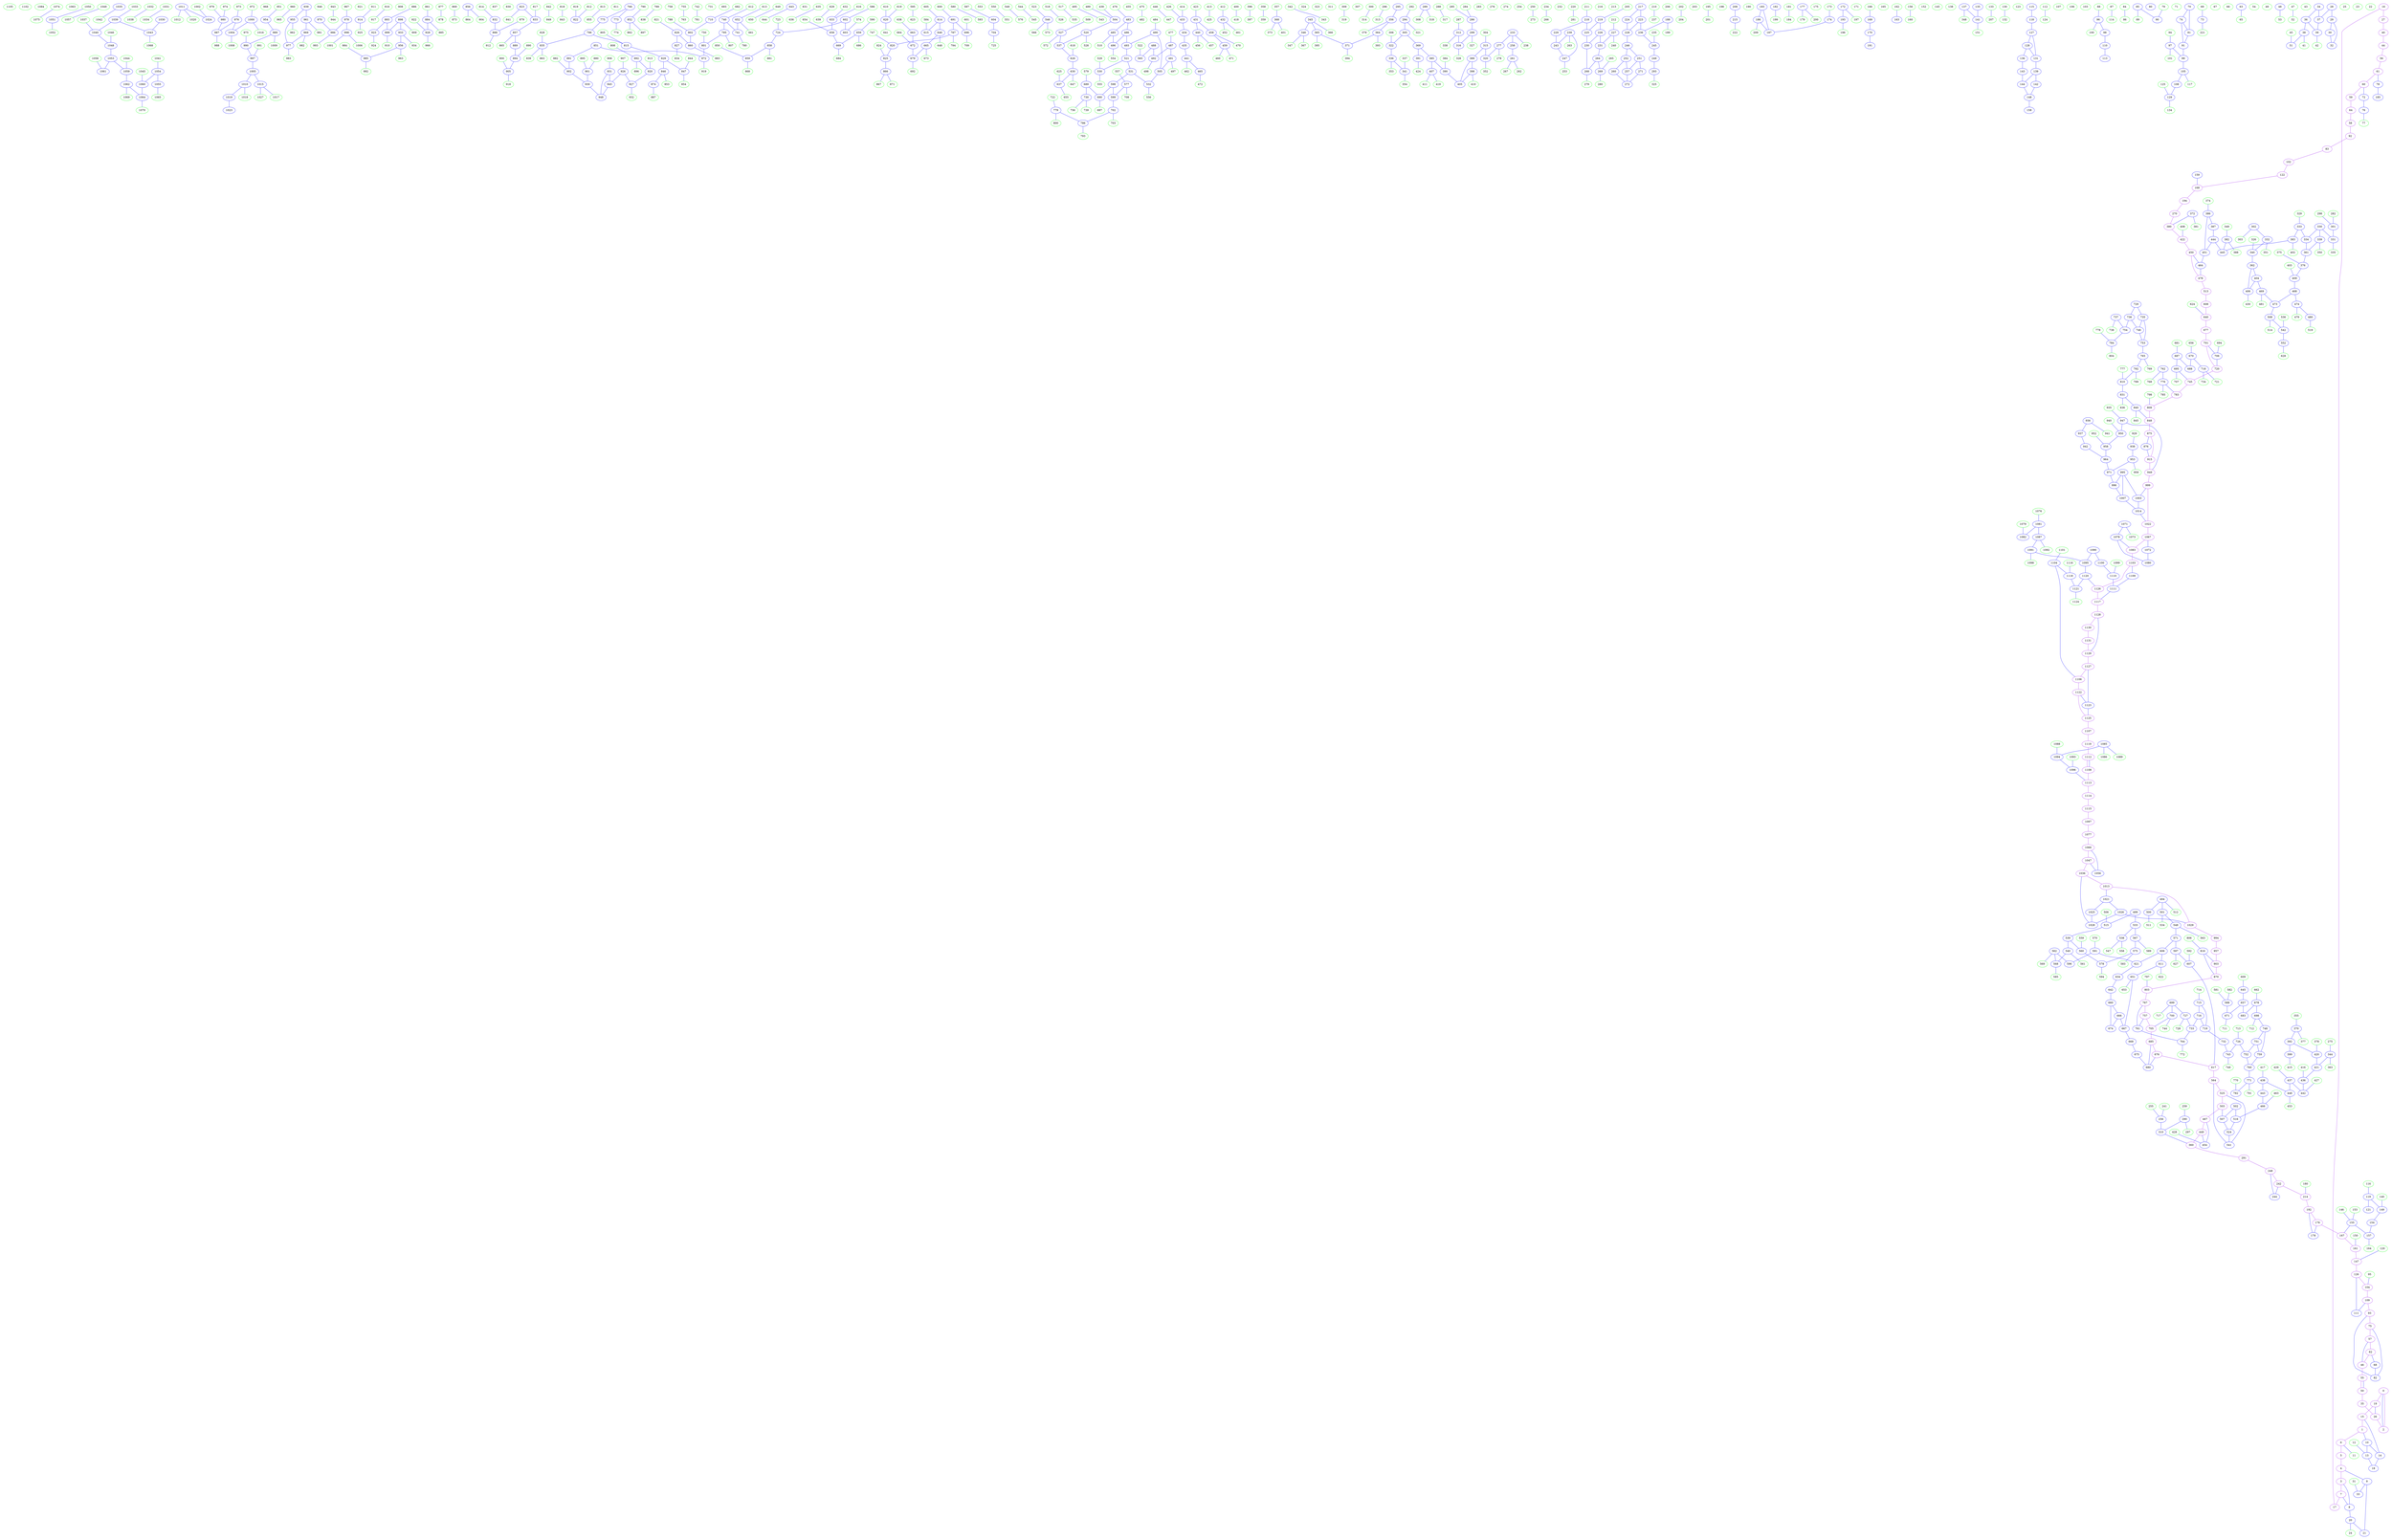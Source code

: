 digraph{
subgraph cluster_0 {
color = white
X78Y315I0 [label="0", pos="78,315!", color="purple"]
X79Y304I0 [label="1", pos="79,304!", color="purple"]
X79Y316I0 [label="2", pos="79,316!", color="purple"]
X80Y271I0 [label="3", pos="80,271!", color="purple"]
X80Y274I0 [label="4", pos="80,274!", color="purple"]
X80Y288I0 [label="5", pos="80,288!", color="purple"]
X80Y296I0 [label="6", pos="80,296!", color="purple"]
X81Y266I0 [label="7", pos="81,266!", color="purple"]
X81Y269I0 [label="8", pos="81,269!", color="blue"]
X81Y277I0 [label="9", pos="81,277!", color="blue"]
X81Y305I0 [label="10", pos="81,305!", color="blue"]
X82Y298I0 [label="11", pos="82,298!", color="green"]
X82Y302I0 [label="12", pos="82,302!", color="green"]
X82Y304I0 [label="13", pos="82,304!", color="blue"]
X82Y306I0 [label="14", pos="82,306!", color="blue"]
X82Y308I0 [label="15", pos="82,308!", color="purple"]
X83Y189I0 [label="16", pos="83,189!", color="purple"]
X83Y243I0 [label="17", pos="83,243!", color="purple"]
X83Y305I0 [label="18", pos="83,305!", color="blue"]
X84Y312I0 [label="19", pos="84,312!", color="purple"]
X85Y273I0 [label="20", pos="85,273!", color="blue"]
X85Y274I0 [label="21", pos="85,274!", color="blue"]
X87Y206I0 [label="22", pos="87,206!", color="green"]
X88Y201I0 [label="23", pos="88,201!", color="green"]
X88Y266I0 [label="24", pos="88,266!", color="green"]
X88Y304I0 [label="25", pos="88,304!", color="green"]
X90Y322I0 [label="26", pos="90,322!", color="purple"]
X92Y170I0 [label="27", pos="92,170!", color="purple"]
X94Y213I0 [label="28", pos="94,213!", color="blue"]
X94Y215I0 [label="29", pos="94,215!", color="blue"]
X94Y222I0 [label="30", pos="94,222!", color="blue"]
X94Y297I0 [label="31", pos="94,297!", color="green"]
X95Y222I0 [label="32", pos="95,222!", color="blue"]
X95Y295I0 [label="33", pos="95,295!", color="blue"]
X97Y188I0 [label="34", pos="97,188!", color="blue"]
X97Y333I0 [label="35", pos="97,333!", color="purple"]
X98Y187I0 [label="36", pos="98,187!", color="blue"]
X98Y189I0 [label="37", pos="98,189!", color="blue"]
X99Y184I0 [label="38", pos="99,184!", color="blue"]
X99Y188I0 [label="39", pos="99,188!", color="blue"]
X100Y165I0 [label="40", pos="100,165!", color="purple"]
X102Y184I0 [label="41", pos="102,184!", color="green"]
X102Y188I0 [label="42", pos="102,188!", color="green"]
X102Y230I0 [label="43", pos="102,230!", color="green"]
X104Y163I0 [label="44", pos="104,163!", color="purple"]
X104Y178I0 [label="45", pos="104,178!", color="green"]
X105Y341I0 [label="46", pos="105,341!", color="purple"]
X106Y236I0 [label="47", pos="106,236!", color="green"]
X107Y251I0 [label="48", pos="107,251!", color="blue"]
X107Y264I0 [label="49", pos="107,264!", color="green"]
X107Y330I0 [label="50", pos="107,330!", color="purple"]
X108Y164I0 [label="51", pos="108,164!", color="blue"]
X108Y244I0 [label="52", pos="108,244!", color="green"]
X108Y248I0 [label="53", pos="108,248!", color="green"]
X108Y298I0 [label="54", pos="108,298!", color="green"]
X108Y333I0 [label="55", pos="108,333!", color="purple"]
X111Y147I0 [label="56", pos="111,147!", color="purple"]
X111Y347I0 [label="57", pos="111,347!", color="purple"]
X112Y111I0 [label="58", pos="112,111!", color="purple"]
X112Y121I0 [label="59", pos="112,121!", color="purple"]
X112Y133I0 [label="60", pos="112,133!", color="purple"]
X112Y140I0 [label="61", pos="112,140!", color="purple"]
X112Y339I0 [label="62", pos="112,339!", color="purple"]
X113Y173I0 [label="63", pos="113,173!", color="blue"]
X114Y120I0 [label="64", pos="114,120!", color="purple"]
X114Y175I0 [label="65", pos="114,175!", color="green"]
X114Y304I0 [label="66", pos="114,304!", color="green"]
X114Y322I0 [label="67", pos="114,322!", color="green"]
X115Y340I0 [label="68", pos="115,340!", color="blue"]
X116Y259I0 [label="69", pos="116,259!", color="green"]
X116Y316I0 [label="70", pos="116,316!", color="blue"]
X116Y324I0 [label="71", pos="116,324!", color="green"]
X117Y123I0 [label="72", pos="117,123!", color="blue"]
X117Y257I0 [label="73", pos="117,257!", color="blue"]
X117Y319I0 [label="74", pos="117,319!", color="blue"]
X117Y348I0 [label="75", pos="117,348!", color="purple"]
X118Y124I0 [label="76", pos="118,124!", color="blue"]
X118Y125I0 [label="77", pos="118,125!", color="green"]
X118Y136I0 [label="78", pos="118,136!", color="blue"]
X118Y234I0 [label="79", pos="118,234!", color="green"]
X118Y241I0 [label="80", pos="118,241!", color="blue"]
X118Y316I0 [label="81", pos="118,316!", color="blue"]
X118Y344I0 [label="82", pos="118,344!", color="blue"]
X119Y98I0 [label="83", pos="119,98!", color="purple"]
X120Y112I0 [label="84", pos="120,112!", color="green"]
X120Y228I0 [label="85", pos="120,228!", color="blue"]
X121Y112I0 [label="86", pos="121,112!", color="green"]
X121Y160I0 [label="87", pos="121,160!", color="green"]
X121Y221I0 [label="88", pos="121,221!", color="green"]
X121Y228I0 [label="89", pos="121,228!", color="green"]
X121Y233I0 [label="90", pos="121,233!", color="blue"]
X121Y318I0 [label="91", pos="121,318!", color="blue"]
X122Y108I0 [label="92", pos="122,108!", color="purple"]
X122Y348I0 [label="93", pos="122,348!", color="purple"]
X123Y324I0 [label="94", pos="123,324!", color="green"]
X124Y341I0 [label="95", pos="124,341!", color="green"]
X125Y206I0 [label="96", pos="125,206!", color="blue"]
X125Y327I0 [label="97", pos="125,327!", color="blue"]
X127Y207I0 [label="98", pos="127,207!", color="blue"]
X128Y324I0 [label="99", pos="128,324!", color="blue"]
X132Y188I0 [label="100", pos="132,188!", color="green"]
X132Y335I0 [label="101", pos="132,335!", color="green"]
X133Y87I0 [label="102", pos="133,87!", color="purple"]
X134Y247I0 [label="103", pos="134,247!", color="green"]
X134Y358I0 [label="104", pos="134,358!", color="purple"]
X135Y329I0 [label="105", pos="135,329!", color="blue"]
X136Y139I0 [label="106", pos="136,139!", color="green"]
X136Y319I0 [label="107", pos="136,319!", color="green"]
X136Y328I0 [label="108", pos="136,328!", color="blue"]
X136Y353I0 [label="109", pos="136,353!", color="purple"]
X137Y191I0 [label="110", pos="137,191!", color="blue"]
X137Y351I0 [label="111", pos="137,351!", color="blue"]
X138Y250I0 [label="112", pos="138,250!", color="green"]
X139Y193I0 [label="113", pos="139,193!", color="blue"]
X140Y147I0 [label="114", pos="140,147!", color="green"]
X140Y220I0 [label="115", pos="140,220!", color="blue"]
X140Y318I0 [label="116", pos="140,318!", color="green"]
X140Y336I0 [label="117", pos="140,336!", color="green"]
X142Y234I0 [label="118", pos="142,234!", color="blue"]
X142Y318I0 [label="119", pos="142,318!", color="blue"]
X142Y341I0 [label="120", pos="142,341!", color="green"]
X143Y317I0 [label="121", pos="143,317!", color="blue"]
X144Y82I0 [label="122", pos="144,82!", color="purple"]
X144Y155I0 [label="123", pos="144,155!", color="green"]
X144Y263I0 [label="124", pos="144,263!", color="green"]
X144Y337I0 [label="125", pos="144,337!", color="green"]
X144Y358I0 [label="126", pos="144,358!", color="purple"]
X145Y238I0 [label="127", pos="145,238!", color="blue"]
X145Y241I0 [label="128", pos="145,241!", color="blue"]
X145Y335I0 [label="129", pos="145,335!", color="blue"]
X146Y144I0 [label="130", pos="146,144!", color="green"]
X147Y240I0 [label="131", pos="147,240!", color="blue"]
X148Y144I0 [label="132", pos="148,144!", color="green"]
X148Y265I0 [label="133", pos="148,265!", color="green"]
X148Y340I0 [label="134", pos="148,340!", color="green"]
X149Y135I0 [label="135", pos="149,135!", color="blue"]
X149Y250I0 [label="136", pos="149,250!", color="blue"]
X150Y130I0 [label="137", pos="150,130!", color="blue"]
X150Y153I0 [label="138", pos="150,153!", color="green"]
X150Y242I0 [label="139", pos="150,242!", color="blue"]
X150Y332I0 [label="140", pos="150,332!", color="green"]
X151Y133I0 [label="141", pos="151,133!", color="blue"]
X151Y241I0 [label="142", pos="151,241!", color="blue"]
X151Y248I0 [label="143", pos="151,248!", color="blue"]
X152Y246I0 [label="144", pos="152,246!", color="blue"]
X152Y264I0 [label="145", pos="152,264!", color="green"]
X152Y342I0 [label="146", pos="152,342!", color="green"]
X152Y358I0 [label="147", pos="152,358!", color="purple"]
X153Y245I0 [label="148", pos="153,245!", color="blue"]
X153Y331I0 [label="149", pos="153,331!", color="blue"]
X153Y348I0 [label="150", pos="153,348!", color="green"]
X154Y132I0 [label="151", pos="154,132!", color="green"]
X154Y152I0 [label="152", pos="154,152!", color="green"]
X154Y345I0 [label="153", pos="154,345!", color="green"]
X155Y334I0 [label="154", pos="155,334!", color="blue"]
X155Y343I0 [label="155", pos="155,343!", color="blue"]
X156Y140I0 [label="156", pos="156,140!", color="green"]
X156Y342I0 [label="157", pos="156,342!", color="blue"]
X157Y248I0 [label="158", pos="157,248!", color="blue"]
X159Y85I0 [label="159", pos="159,85!", color="blue"]
X160Y138I0 [label="160", pos="160,138!", color="green"]
X160Y358I0 [label="161", pos="160,358!", color="purple"]
X161Y100I0 [label="162", pos="161,100!", color="green"]
X161Y101I0 [label="163", pos="161,101!", color="blue"]
X161Y342I0 [label="164", pos="161,342!", color="green"]
X164Y97I0 [label="165", pos="164,97!", color="green"]
X166Y196I0 [label="166", pos="166,196!", color="green"]
X166Y358I0 [label="167", pos="166,358!", color="purple"]
X167Y82I0 [label="168", pos="167,82!", color="purple"]
X167Y245I0 [label="169", pos="167,245!", color="blue"]
X167Y246I0 [label="170", pos="167,246!", color="blue"]
X168Y134I0 [label="171", pos="168,134!", color="green"]
X169Y203I0 [label="172", pos="169,203!", color="blue"]
X170Y169I0 [label="173", pos="170,169!", color="green"]
X170Y170I0 [label="174", pos="170,170!", color="blue"]
X172Y340I0 [label="175", pos="172,340!", color="green"]
X172Y358I0 [label="176", pos="172,358!", color="purple"]
X173Y215I0 [label="177", pos="173,215!", color="blue"]
X173Y355I0 [label="178", pos="173,355!", color="blue"]
X174Y242I0 [label="179", pos="174,242!", color="green"]
X174Y347I0 [label="180", pos="174,347!", color="green"]
X176Y244I0 [label="181", pos="176,244!", color="green"]
X176Y338I0 [label="182", pos="176,338!", color="blue"]
X177Y161I0 [label="183", pos="177,161!", color="blue"]
X178Y248I0 [label="184", pos="178,248!", color="green"]
X179Y105I0 [label="185", pos="179,105!", color="blue"]
X179Y159I0 [label="186", pos="179,159!", color="blue"]
X179Y164I0 [label="187", pos="179,164!", color="blue"]
X180Y148I0 [label="188", pos="180,148!", color="blue"]
X180Y149I0 [label="189", pos="180,149!", color="green"]
X180Y152I0 [label="190", pos="180,152!", color="green"]
X180Y264I0 [label="191", pos="180,264!", color="blue"]
X181Y360I0 [label="192", pos="181,360!", color="purple"]
X183Y183I0 [label="193", pos="183,183!", color="blue"]
X184Y82I0 [label="194", pos="184,82!", color="purple"]
X184Y162I0 [label="195", pos="184,162!", color="green"]
X184Y185I0 [label="196", pos="184,185!", color="green"]
X184Y190I0 [label="197", pos="184,190!", color="green"]
X184Y249I0 [label="198", pos="184,249!", color="green"]
X184Y348I0 [label="199", pos="184,348!", color="green"]
X185Y193I0 [label="200", pos="185,193!", color="green"]
X186Y162I0 [label="201", pos="186,162!", color="green"]
X186Y350I0 [label="202", pos="186,350!", color="green"]
X187Y242I0 [label="203", pos="187,242!", color="green"]
X187Y350I0 [label="204", pos="187,350!", color="green"]
X188Y256I0 [label="205", pos="188,256!", color="green"]
X188Y293I0 [label="206", pos="188,293!", color="green"]
X188Y300I0 [label="207", pos="188,300!", color="green"]
X189Y339I0 [label="208", pos="189,339!", color="blue"]
X190Y150I0 [label="209", pos="190,150!", color="green"]
X190Y192I0 [label="210", pos="190,192!", color="green"]
X190Y248I0 [label="211", pos="190,248!", color="green"]
X190Y264I0 [label="212", pos="190,264!", color="green"]
X190Y320I0 [label="213", pos="190,320!", color="green"]
X190Y360I0 [label="214", pos="190,360!", color="purple"]
X191Y341I0 [label="215", pos="191,341!", color="blue"]
X192Y138I0 [label="216", pos="192,138!", color="green"]
X192Y164I0 [label="217", pos="192,164!", color="blue"]
X192Y248I0 [label="218", pos="192,248!", color="blue"]
X192Y257I0 [label="219", pos="192,257!", color="blue"]
X192Y292I0 [label="220", pos="192,292!", color="green"]
X192Y328I0 [label="221", pos="192,328!", color="green"]
X192Y338I0 [label="222", pos="192,338!", color="green"]
X193Y163I0 [label="223", pos="193,163!", color="blue"]
X193Y165I0 [label="224", pos="193,165!", color="blue"]
X193Y256I0 [label="225", pos="193,256!", color="blue"]
X193Y258I0 [label="226", pos="193,258!", color="blue"]
X193Y264I0 [label="227", pos="193,264!", color="blue"]
X194Y164I0 [label="228", pos="194,164!", color="blue"]
X194Y245I0 [label="229", pos="194,245!", color="blue"]
X194Y257I0 [label="230", pos="194,257!", color="blue"]
X194Y263I0 [label="231", pos="194,263!", color="blue"]
X194Y302I0 [label="232", pos="194,302!", color="green"]
X197Y221I0 [label="233", pos="197,221!", color="blue"]
X197Y326I0 [label="234", pos="197,326!", color="green"]
X198Y138I0 [label="235", pos="198,138!", color="green"]
X198Y143I0 [label="236", pos="198,143!", color="blue"]
X198Y182I0 [label="237", pos="198,182!", color="green"]
X198Y236I0 [label="238", pos="198,236!", color="green"]
X198Y250I0 [label="239", pos="198,250!", color="blue"]
X198Y273I0 [label="240", pos="198,273!", color="green"]
X198Y336I0 [label="241", pos="198,336!", color="green"]
X198Y360I0 [label="242", pos="198,360!", color="purple"]
X199Y247I0 [label="243", pos="199,247!", color="blue"]
X199Y359I0 [label="244", pos="199,359!", color="blue"]
X200Y138I0 [label="245", pos="200,138!", color="blue"]
X200Y162I0 [label="246", pos="200,162!", color="blue"]
X200Y249I0 [label="247", pos="200,249!", color="blue"]
X200Y360I0 [label="248", pos="200,360!", color="purple"]
X201Y131I0 [label="249", pos="201,131!", color="blue"]
X201Y182I0 [label="250", pos="201,182!", color="green"]
X202Y158I0 [label="251", pos="202,158!", color="blue"]
X202Y163I0 [label="252", pos="202,163!", color="blue"]
X202Y250I0 [label="253", pos="202,250!", color="green"]
X202Y322I0 [label="254", pos="202,322!", color="green"]
X202Y338I0 [label="255", pos="202,338!", color="green"]
X202Y341I0 [label="256", pos="202,341!", color="blue"]
X203Y159I0 [label="257", pos="203,159!", color="blue"]
X203Y234I0 [label="258", pos="203,234!", color="blue"]
X203Y324I0 [label="259", pos="203,324!", color="green"]
X204Y164I0 [label="260", pos="204,164!", color="blue"]
X204Y244I0 [label="261", pos="204,244!", color="blue"]
X204Y250I0 [label="262", pos="204,250!", color="green"]
X204Y259I0 [label="263", pos="204,259!", color="green"]
X204Y267I0 [label="264", pos="204,267!", color="blue"]
X204Y271I0 [label="265", pos="204,271!", color="green"]
X204Y337I0 [label="266", pos="204,337!", color="green"]
X205Y244I0 [label="267", pos="205,244!", color="green"]
X205Y266I0 [label="268", pos="205,266!", color="blue"]
X205Y269I0 [label="269", pos="205,269!", color="blue"]
X206Y80I0 [label="270", pos="206,80!", color="purple"]
X206Y151I0 [label="271", pos="206,151!", color="blue"]
X206Y161I0 [label="272", pos="206,161!", color="blue"]
X206Y173I0 [label="273", pos="206,173!", color="green"]
X206Y194I0 [label="274", pos="206,194!", color="green"]
X206Y273I0 [label="275", pos="206,273!", color="green"]
X206Y297I0 [label="276", pos="206,297!", color="green"]
X207Y201I0 [label="277", pos="207,201!", color="blue"]
X208Y203I0 [label="278", pos="208,203!", color="green"]
X208Y267I0 [label="279", pos="208,267!", color="green"]
X208Y272I0 [label="280", pos="208,272!", color="green"]
X208Y304I0 [label="281", pos="208,304!", color="green"]
X210Y172I0 [label="282", pos="210,172!", color="green"]
X210Y208I0 [label="283", pos="210,208!", color="green"]
X210Y254I0 [label="284", pos="210,254!", color="green"]
X211Y236I0 [label="285", pos="211,236!", color="green"]
X212Y254I0 [label="286", pos="212,254!", color="blue"]
X212Y272I0 [label="287", pos="212,272!", color="green"]
X212Y306I0 [label="288", pos="212,306!", color="green"]
X212Y321I0 [label="289", pos="212,321!", color="blue"]
X212Y338I0 [label="290", pos="212,338!", color="blue"]
X212Y360I0 [label="291", pos="212,360!", color="purple"]
X213Y233I0 [label="292", pos="213,233!", color="green"]
X214Y121I0 [label="293", pos="214,121!", color="blue"]
X214Y231I0 [label="294", pos="214,231!", color="blue"]
X214Y292I0 [label="295", pos="214,292!", color="blue"]
X214Y300I0 [label="296", pos="214,300!", color="green"]
X214Y337I0 [label="297", pos="214,337!", color="green"]
X215Y160I0 [label="298", pos="215,160!", color="green"]
X215Y263I0 [label="299", pos="215,263!", color="blue"]
X216Y139I0 [label="300", pos="216,139!", color="green"]
X216Y160I0 [label="301", pos="216,160!", color="blue"]
X216Y178I0 [label="302", pos="216,178!", color="blue"]
X216Y182I0 [label="303", pos="216,182!", color="green"]
X216Y190I0 [label="304", pos="216,190!", color="green"]
X216Y232I0 [label="305", pos="216,232!", color="blue"]
X216Y250I0 [label="306", pos="216,250!", color="green"]
X216Y316I0 [label="307", pos="216,316!", color="green"]
X216Y322I0 [label="308", pos="216,322!", color="green"]
X216Y340I0 [label="309", pos="216,340!", color="green"]
X216Y352I0 [label="310", pos="216,352!", color="blue"]
X217Y130I0 [label="311", pos="217,130!", color="green"]
X217Y275I0 [label="312", pos="217,275!", color="blue"]
X217Y302I0 [label="313", pos="217,302!", color="green"]
X218Y137I0 [label="314", pos="218,137!", color="green"]
X218Y190I0 [label="315", pos="218,190!", color="blue"]
X218Y272I0 [label="316", pos="218,272!", color="blue"]
X218Y309I0 [label="317", pos="218,309!", color="green"]
X218Y336I0 [label="318", pos="218,336!", color="green"]
X218Y338I0 [label="319", pos="218,338!", color="green"]
X219Y191I0 [label="320", pos="219,191!", color="blue"]
X219Y201I0 [label="321", pos="219,201!", color="green"]
X219Y250I0 [label="322", pos="219,250!", color="blue"]
X220Y84I0 [label="323", pos="220,84!", color="green"]
X220Y94I0 [label="324", pos="220,94!", color="green"]
X220Y120I0 [label="325", pos="220,120!", color="green"]
X220Y162I0 [label="326", pos="220,162!", color="green"]
X220Y268I0 [label="327", pos="220,268!", color="green"]
X220Y272I0 [label="328", pos="220,272!", color="green"]
X221Y134I0 [label="329", pos="221,134!", color="green"]
X221Y148I0 [label="330", pos="221,148!", color="blue"]
X221Y149I0 [label="331", pos="221,149!", color="blue"]
X221Y173I0 [label="332", pos="221,173!", color="blue"]
X222Y134I0 [label="333", pos="222,134!", color="blue"]
X222Y140I0 [label="334", pos="222,140!", color="blue"]
X222Y151I0 [label="335", pos="222,151!", color="green"]
X222Y257I0 [label="336", pos="222,257!", color="blue"]
X222Y263I0 [label="337", pos="222,263!", color="green"]
X222Y280I0 [label="338", pos="222,280!", color="green"]
X223Y147I0 [label="339", pos="223,147!", color="blue"]
X223Y162I0 [label="340", pos="223,162!", color="blue"]
X223Y261I0 [label="341", pos="223,261!", color="blue"]
X223Y266I0 [label="342", pos="223,266!", color="green"]
X223Y267I0 [label="343", pos="223,267!", color="green"]
X223Y286I0 [label="344", pos="223,286!", color="blue"]
X223Y342I0 [label="345", pos="223,342!", color="blue"]
X223Y344I0 [label="346", pos="223,344!", color="blue"]
X223Y348I0 [label="347", pos="223,348!", color="green"]
X224Y100I0 [label="348", pos="224,100!", color="green"]
X224Y118I0 [label="349", pos="224,118!", color="green"]
X224Y149I0 [label="350", pos="224,149!", color="green"]
X224Y174I0 [label="351", pos="224,174!", color="green"]
X224Y190I0 [label="352", pos="224,190!", color="green"]
X224Y256I0 [label="353", pos="224,256!", color="green"]
X224Y263I0 [label="354", pos="224,263!", color="green"]
X224Y272I0 [label="355", pos="224,272!", color="green"]
X224Y298I0 [label="356", pos="224,298!", color="blue"]
X225Y95I0 [label="357", pos="225,95!", color="green"]
X225Y266I0 [label="358", pos="225,266!", color="green"]
X225Y267I0 [label="359", pos="225,267!", color="green"]
X225Y362I0 [label="360", pos="225,362!", color="purple"]
X226Y139I0 [label="361", pos="226,139!", color="blue"]
X226Y158I0 [label="362", pos="226,158!", color="blue"]
X226Y292I0 [label="363", pos="226,292!", color="green"]
X226Y319I0 [label="364", pos="226,319!", color="blue"]
X226Y326I0 [label="365", pos="226,326!", color="blue"]
X226Y342I0 [label="366", pos="226,342!", color="green"]
X226Y344I0 [label="367", pos="226,344!", color="green"]
X227Y93I0 [label="368", pos="227,93!", color="blue"]
X227Y203I0 [label="369", pos="227,203!", color="blue"]
X227Y273I0 [label="370", pos="227,273!", color="blue"]
X227Y322I0 [label="371", pos="227,322!", color="blue"]
X228Y81I0 [label="372", pos="228,81!", color="blue"]
X228Y95I0 [label="373", pos="228,95!", color="green"]
X228Y101I0 [label="374", pos="228,101!", color="green"]
X228Y133I0 [label="375", pos="228,133!", color="green"]
X228Y137I0 [label="376", pos="228,137!", color="blue"]
X228Y278I0 [label="377", pos="228,278!", color="green"]
X228Y282I0 [label="378", pos="228,282!", color="green"]
X228Y306I0 [label="379", pos="228,306!", color="green"]
X229Y80I0 [label="380", pos="229,80!", color="purple"]
X229Y85I0 [label="381", pos="229,85!", color="green"]
X229Y115I0 [label="382", pos="229,115!", color="blue"]
X229Y126I0 [label="383", pos="229,126!", color="blue"]
X229Y184I0 [label="384", pos="229,184!", color="green"]
X229Y199I0 [label="385", pos="229,199!", color="blue"]
X230Y100I0 [label="386", pos="230,100!", color="blue"]
X230Y104I0 [label="387", pos="230,104!", color="blue"]
X230Y117I0 [label="388", pos="230,117!", color="green"]
X230Y177I0 [label="389", pos="230,177!", color="blue"]
X230Y184I0 [label="390", pos="230,184!", color="blue"]
X230Y209I0 [label="391", pos="230,209!", color="blue"]
X230Y272I0 [label="392", pos="230,272!", color="blue"]
X230Y318I0 [label="393", pos="230,318!", color="green"]
X230Y322I0 [label="394", pos="230,322!", color="green"]
X230Y331I0 [label="395", pos="230,331!", color="green"]
X230Y344I0 [label="396", pos="230,344!", color="green"]
X230Y350I0 [label="397", pos="230,350!", color="green"]
X231Y176I0 [label="398", pos="231,176!", color="blue"]
X231Y271I0 [label="399", pos="231,271!", color="blue"]
X231Y354I0 [label="400", pos="231,354!", color="green"]
X232Y90I0 [label="401", pos="232,90!", color="green"]
X232Y126I0 [label="402", pos="232,126!", color="green"]
X232Y145I0 [label="403", pos="232,145!", color="green"]
X232Y153I0 [label="404", pos="232,153!", color="blue"]
X232Y179I0 [label="405", pos="232,179!", color="blue"]
X233Y154I0 [label="406", pos="233,154!", color="blue"]
X233Y198I0 [label="407", pos="233,198!", color="blue"]
X234Y87I0 [label="408", pos="234,87!", color="green"]
X234Y135I0 [label="409", pos="234,135!", color="blue"]
X234Y162I0 [label="410", pos="234,162!", color="green"]
X234Y200I0 [label="411", pos="234,200!", color="green"]
X234Y226I0 [label="412", pos="234,226!", color="green"]
X234Y229I0 [label="413", pos="234,229!", color="green"]
X234Y245I0 [label="414", pos="234,245!", color="green"]
X234Y272I0 [label="415", pos="234,272!", color="green"]
X234Y302I0 [label="416", pos="234,302!", color="green"]
X234Y330I0 [label="417", pos="234,330!", color="green"]
X234Y356I0 [label="418", pos="234,356!", color="green"]
X235Y193I0 [label="419", pos="235,193!", color="green"]
X235Y285I0 [label="420", pos="235,285!", color="blue"]
X235Y288I0 [label="421", pos="235,288!", color="blue"]
X236Y80I0 [label="422", pos="236,80!", color="purple"]
X236Y173I0 [label="423", pos="236,173!", color="green"]
X236Y202I0 [label="424", pos="236,202!", color="green"]
X236Y243I0 [label="425", pos="236,243!", color="green"]
X236Y256I0 [label="426", pos="236,256!", color="green"]
X236Y308I0 [label="427", pos="236,308!", color="green"]
X236Y358I0 [label="428", pos="236,358!", color="green"]
X237Y314I0 [label="429", pos="237,314!", color="green"]
X238Y154I0 [label="430", pos="238,154!", color="green"]
X238Y171I0 [label="431", pos="238,171!", color="blue"]
X238Y224I0 [label="432", pos="238,224!", color="blue"]
X238Y256I0 [label="433", pos="238,256!", color="blue"]
X238Y258I0 [label="434", pos="238,258!", color="blue"]
X238Y261I0 [label="435", pos="238,261!", color="blue"]
X238Y302I0 [label="436", pos="238,302!", color="blue"]
X238Y314I0 [label="437", pos="238,314!", color="blue"]
X238Y338I0 [label="438", pos="238,338!", color="blue"]
X239Y160I0 [label="439", pos="239,160!", color="green"]
X239Y167I0 [label="440", pos="239,167!", color="blue"]
X239Y262I0 [label="441", pos="239,262!", color="blue"]
X239Y308I0 [label="442", pos="239,308!", color="blue"]
X239Y341I0 [label="443", pos="239,341!", color="blue"]
X240Y103I0 [label="444", pos="240,103!", color="blue"]
X240Y109I0 [label="445", pos="240,109!", color="blue"]
X240Y151I0 [label="446", pos="240,151!", color="green"]
X240Y152I0 [label="447", pos="240,152!", color="green"]
X240Y334I0 [label="448", pos="240,334!", color="blue"]
X240Y367I0 [label="449", pos="240,367!", color="purple"]
X241Y80I0 [label="450", pos="241,80!", color="purple"]
X241Y91I0 [label="451", pos="241,91!", color="blue"]
X241Y242I0 [label="452", pos="241,242!", color="green"]
X241Y334I0 [label="453", pos="241,334!", color="green"]
X241Y365I0 [label="454", pos="241,365!", color="blue"]
X242Y149I0 [label="455", pos="242,149!", color="green"]
X242Y165I0 [label="456", pos="242,165!", color="green"]
X242Y168I0 [label="457", pos="242,168!", color="green"]
X242Y190I0 [label="458", pos="242,190!", color="blue"]
X242Y195I0 [label="459", pos="242,195!", color="blue"]
X242Y198I0 [label="460", pos="242,198!", color="green"]
X242Y202I0 [label="461", pos="242,202!", color="green"]
X242Y262I0 [label="462", pos="242,262!", color="green"]
X242Y351I0 [label="463", pos="242,351!", color="green"]
X243Y89I0 [label="464", pos="243,89!", color="blue"]
X243Y273I0 [label="465", pos="243,273!", color="blue"]
X243Y349I0 [label="466", pos="243,349!", color="blue"]
X243Y373I0 [label="467", pos="243,373!", color="purple"]
X244Y124I0 [label="468", pos="244,124!", color="blue"]
X244Y134I0 [label="469", pos="244,134!", color="blue"]
X244Y190I0 [label="470", pos="244,190!", color="green"]
X244Y197I0 [label="471", pos="244,197!", color="green"]
X244Y270I0 [label="472", pos="244,270!", color="green"]
X245Y128I0 [label="473", pos="245,128!", color="blue"]
X246Y120I0 [label="474", pos="246,120!", color="blue"]
X246Y159I0 [label="475", pos="246,159!", color="green"]
X246Y169I0 [label="476", pos="246,169!", color="green"]
X246Y193I0 [label="477", pos="246,193!", color="green"]
X247Y81I0 [label="478", pos="247,81!", color="purple"]
X247Y120I0 [label="479", pos="247,120!", color="green"]
X248Y115I0 [label="480", pos="248,115!", color="blue"]
X248Y134I0 [label="481", pos="248,134!", color="green"]
X248Y159I0 [label="482", pos="248,159!", color="green"]
X248Y167I0 [label="483", pos="248,167!", color="blue"]
X248Y174I0 [label="484", pos="248,174!", color="green"]
X249Y166I0 [label="485", pos="249,166!", color="blue"]
X249Y168I0 [label="486", pos="249,168!", color="blue"]
X249Y190I0 [label="487", pos="249,190!", color="blue"]
X249Y205I0 [label="488", pos="249,205!", color="blue"]
X250Y150I0 [label="489", pos="250,150!", color="green"]
X250Y174I0 [label="490", pos="250,174!", color="blue"]
X250Y188I0 [label="491", pos="250,188!", color="blue"]
X250Y191I0 [label="492", pos="250,191!", color="blue"]
X251Y173I0 [label="493", pos="251,173!", color="blue"]
X251Y327I0 [label="494", pos="251,327!", color="blue"]
X252Y134I0 [label="495", pos="252,134!", color="green"]
X252Y167I0 [label="496", pos="252,167!", color="blue"]
X252Y188I0 [label="497", pos="252,188!", color="green"]
X252Y192I0 [label="498", pos="252,192!", color="green"]
X252Y275I0 [label="499", pos="252,275!", color="blue"]
X252Y321I0 [label="500", pos="252,321!", color="blue"]
X252Y340I0 [label="501", pos="252,340!", color="blue"]
X252Y368I0 [label="502", pos="252,368!", color="blue"]
X252Y376I0 [label="503", pos="252,376!", color="purple"]
X253Y150I0 [label="504", pos="253,150!", color="blue"]
X253Y178I0 [label="505", pos="253,178!", color="blue"]
X253Y283I0 [label="506", pos="253,283!", color="green"]
X253Y371I0 [label="507", pos="253,371!", color="blue"]
X254Y124I0 [label="508", pos="254,124!", color="blue"]
X254Y142I0 [label="509", pos="254,142!", color="green"]
X254Y158I0 [label="510", pos="254,158!", color="green"]
X254Y323I0 [label="511", pos="254,323!", color="green"]
X254Y328I0 [label="512", pos="254,328!", color="green"]
X255Y82I0 [label="513", pos="255,82!", color="purple"]
X255Y124I0 [label="514", pos="255,124!", color="green"]
X255Y280I0 [label="515", pos="255,280!", color="blue"]
X255Y366I0 [label="516", pos="255,366!", color="blue"]
X256Y98I0 [label="517", pos="256,98!", color="green"]
X256Y100I0 [label="518", pos="256,100!", color="green"]
X256Y106I0 [label="519", pos="256,106!", color="green"]
X256Y148I0 [label="520", pos="256,148!", color="blue"]
X256Y173I0 [label="521", pos="256,173!", color="blue"]
X256Y192I0 [label="522", pos="256,192!", color="green"]
X256Y216I0 [label="523", pos="256,216!", color="green"]
X256Y370I0 [label="524", pos="256,370!", color="blue"]
X256Y374I0 [label="525", pos="256,374!", color="purple"]
X257Y100I0 [label="526", pos="257,100!", color="green"]
X257Y144I0 [label="527", pos="257,144!", color="blue"]
X257Y151I0 [label="528", pos="257,151!", color="green"]
X257Y170I0 [label="529", pos="257,170!", color="green"]
X257Y172I0 [label="530", pos="257,172!", color="blue"]
X257Y174I0 [label="531", pos="257,174!", color="blue"]
X257Y175I0 [label="532", pos="257,175!", color="blue"]
X257Y251I0 [label="533", pos="257,251!", color="blue"]
X257Y353I0 [label="534", pos="257,353!", color="green"]
X258Y91I0 [label="535", pos="258,91!", color="green"]
X258Y121I0 [label="536", pos="258,121!", color="green"]
X258Y146I0 [label="537", pos="258,146!", color="blue"]
X258Y233I0 [label="538", pos="258,233!", color="blue"]
X258Y279I0 [label="539", pos="258,279!", color="blue"]
X258Y295I0 [label="540", pos="258,295!", color="blue"]
X258Y374I0 [label="541", pos="258,374!", color="blue"]
X259Y117I0 [label="542", pos="259,117!", color="blue"]
X259Y126I0 [label="543", pos="259,126!", color="green"]
X259Y165I0 [label="544", pos="259,165!", color="green"]
X259Y166I0 [label="545", pos="259,166!", color="green"]
X259Y206I0 [label="546", pos="259,206!", color="blue"]
X259Y220I0 [label="547", pos="259,220!", color="green"]
X259Y343I0 [label="548", pos="259,343!", color="blue"]
X259Y362I0 [label="549", pos="259,362!", color="green"]
X260Y88I0 [label="550", pos="260,88!", color="green"]
X260Y89I0 [label="551", pos="260,89!", color="green"]
X260Y116I0 [label="552", pos="260,116!", color="blue"]
X260Y155I0 [label="553", pos="260,155!", color="green"]
X260Y160I0 [label="554", pos="260,160!", color="green"]
X260Y172I0 [label="555", pos="260,172!", color="green"]
X260Y176I0 [label="556", pos="260,176!", color="green"]
X260Y186I0 [label="557", pos="260,186!", color="green"]
X260Y232I0 [label="558", pos="260,232!", color="green"]
X260Y275I0 [label="559", pos="260,275!", color="green"]
X260Y276I0 [label="560", pos="260,276!", color="blue"]
X260Y294I0 [label="561", pos="260,294!", color="green"]
X260Y320I0 [label="562", pos="260,320!", color="blue"]
X260Y340I0 [label="563", pos="260,340!", color="green"]
X260Y377I0 [label="564", pos="260,377!", color="purple"]
X261Y193I0 [label="565", pos="261,193!", color="blue"]
X261Y207I0 [label="566", pos="261,207!", color="green"]
X261Y252I0 [label="567", pos="261,252!", color="blue"]
X261Y312I0 [label="568", pos="261,312!", color="blue"]
X261Y320I0 [label="569", pos="261,320!", color="green"]
X261Y336I0 [label="570", pos="261,336!", color="green"]
X261Y346I0 [label="571", pos="261,346!", color="blue"]
X262Y139I0 [label="572", pos="262,139!", color="green"]
X262Y201I0 [label="573", pos="262,201!", color="green"]
X262Y212I0 [label="574", pos="262,212!", color="green"]
X262Y253I0 [label="575", pos="262,253!", color="blue"]
X262Y368I0 [label="576", pos="262,368!", color="green"]
X263Y183I0 [label="577", pos="263,183!", color="blue"]
X263Y260I0 [label="578", pos="263,260!", color="blue"]
X264Y166I0 [label="579", pos="264,166!", color="green"]
X264Y231I0 [label="580", pos="264,231!", color="green"]
X264Y235I0 [label="581", pos="264,235!", color="green"]
X264Y244I0 [label="582", pos="264,244!", color="green"]
X264Y254I0 [label="583", pos="264,254!", color="green"]
X264Y294I0 [label="584", pos="264,294!", color="green"]
X264Y314I0 [label="585", pos="264,314!", color="green"]
X265Y206I0 [label="586", pos="265,206!", color="green"]
X265Y227I0 [label="587", pos="265,227!", color="green"]
X265Y241I0 [label="588", pos="265,241!", color="blue"]
X265Y248I0 [label="589", pos="265,248!", color="green"]
X265Y320I0 [label="590", pos="265,320!", color="green"]
X265Y335I0 [label="591", pos="265,335!", color="blue"]
X265Y372I0 [label="592", pos="265,372!", color="green"]
X266Y232I0 [label="593", pos="266,232!", color="green"]
X266Y260I0 [label="594", pos="266,260!", color="green"]
X266Y301I0 [label="595", pos="266,301!", color="green"]
X266Y331I0 [label="596", pos="266,331!", color="blue"]
X266Y363I0 [label="597", pos="266,363!", color="blue"]
X267Y172I0 [label="598", pos="267,172!", color="blue"]
X267Y175I0 [label="599", pos="267,175!", color="blue"]
X267Y194I0 [label="600", pos="267,194!", color="green"]
X267Y199I0 [label="601", pos="267,199!", color="green"]
X267Y206I0 [label="602", pos="267,206!", color="blue"]
X267Y211I0 [label="603", pos="267,211!", color="blue"]
X267Y223I0 [label="604", pos="267,223!", color="blue"]
X267Y272I0 [label="605", pos="267,272!", color="green"]
X267Y347I0 [label="606", pos="267,347!", color="blue"]
X267Y372I0 [label="607", pos="267,372!", color="blue"]
X268Y82I0 [label="608", pos="268,82!", color="purple"]
X268Y246I0 [label="609", pos="268,246!", color="green"]
X268Y266I0 [label="610", pos="268,266!", color="green"]
X268Y348I0 [label="611", pos="268,348!", color="blue"]
X269Y229I0 [label="612", pos="269,229!", color="green"]
X269Y235I0 [label="613", pos="269,235!", color="green"]
X269Y278I0 [label="614", pos="269,278!", color="blue"]
X269Y298I0 [label="615", pos="269,298!", color="blue"]
X269Y317I0 [label="616", pos="269,317!", color="green"]
X269Y377I0 [label="617", pos="269,377!", color="purple"]
X270Y144I0 [label="618", pos="270,144!", color="green"]
X270Y255I0 [label="619", pos="270,255!", color="green"]
X270Y266I0 [label="620", pos="270,266!", color="blue"]
X270Y341I0 [label="621", pos="270,341!", color="blue"]
X270Y348I0 [label="622", pos="270,348!", color="green"]
X271Y310I0 [label="623", pos="271,310!", color="green"]
X272Y92I0 [label="624", pos="272,92!", color="green"]
X272Y122I0 [label="625", pos="272,122!", color="green"]
X272Y134I0 [label="626", pos="272,134!", color="blue"]
X272Y368I0 [label="627", pos="272,368!", color="green"]
X273Y102I0 [label="628", pos="273,102!", color="green"]
X273Y370I0 [label="629", pos="273,370!", color="green"]
X274Y132I0 [label="630", pos="274,132!", color="blue"]
X274Y156I0 [label="631", pos="274,156!", color="green"]
X274Y317I0 [label="632", pos="274,317!", color="green"]
X274Y318I0 [label="633", pos="274,318!", color="blue"]
X274Y343I0 [label="634", pos="274,343!", color="blue"]
X274Y373I0 [label="635", pos="274,373!", color="green"]
X274Y376I0 [label="636", pos="274,376!", color="green"]
X275Y122I0 [label="637", pos="275,122!", color="blue"]
X275Y280I0 [label="638", pos="275,280!", color="green"]
X275Y370I0 [label="639", pos="275,370!", color="green"]
X276Y82I0 [label="640", pos="276,82!", color="purple"]
X276Y277I0 [label="641", pos="276,277!", color="green"]
X276Y343I0 [label="642", pos="276,343!", color="blue"]
X277Y109I0 [label="643", pos="277,109!", color="blue"]
X277Y112I0 [label="644", pos="277,112!", color="green"]
X277Y248I0 [label="645", pos="277,248!", color="blue"]
X277Y289I0 [label="646", pos="277,289!", color="blue"]
X278Y126I0 [label="647", pos="278,126!", color="green"]
X278Y292I0 [label="648", pos="278,292!", color="green"]
X278Y355I0 [label="649", pos="278,355!", color="green"]
X278Y357I0 [label="650", pos="278,357!", color="green"]
X278Y368I0 [label="651", pos="278,368!", color="blue"]
X279Y235I0 [label="652", pos="279,235!", color="blue"]
X279Y368I0 [label="653", pos="279,368!", color="green"]
X280Y325I0 [label="654", pos="280,325!", color="green"]
X281Y113I0 [label="655", pos="281,113!", color="green"]
X281Y138I0 [label="656", pos="281,138!", color="green"]
X281Y247I0 [label="657", pos="281,247!", color="blue"]
X281Y323I0 [label="658", pos="281,323!", color="blue"]
X281Y331I0 [label="659", pos="281,331!", color="blue"]
X281Y347I0 [label="660", pos="281,347!", color="blue"]
X282Y236I0 [label="661", pos="282,236!", color="green"]
X282Y262I0 [label="662", pos="282,262!", color="green"]
X282Y279I0 [label="663", pos="282,279!", color="blue"]
X282Y292I0 [label="664", pos="282,292!", color="green"]
X282Y307I0 [label="665", pos="282,307!", color="blue"]
X282Y348I0 [label="666", pos="282,348!", color="blue"]
X282Y371I0 [label="667", pos="282,371!", color="blue"]
X282Y375I0 [label="668", pos="282,375!", color="blue"]
X283Y327I0 [label="669", pos="283,327!", color="blue"]
X284Y130I0 [label="670", pos="284,130!", color="blue"]
X284Y245I0 [label="671", pos="284,245!", color="blue"]
X284Y292I0 [label="672", pos="284,292!", color="blue"]
X284Y310I0 [label="673", pos="284,310!", color="green"]
X284Y346I0 [label="674", pos="284,346!", color="blue"]
X284Y380I0 [label="675", pos="284,380!", color="blue"]
X284Y384I0 [label="676", pos="284,384!", color="purple"]
X285Y82I0 [label="677", pos="285,82!", color="purple"]
X285Y262I0 [label="678", pos="285,262!", color="blue"]
X285Y306I0 [label="679", pos="285,306!", color="blue"]
X285Y381I0 [label="680", pos="285,381!", color="blue"]
X286Y110I0 [label="681", pos="286,110!", color="green"]
X286Y236I0 [label="682", pos="286,236!", color="green"]
X286Y259I0 [label="683", pos="286,259!", color="blue"]
X286Y331I0 [label="684", pos="286,331!", color="green"]
X286Y386I0 [label="685", pos="286,386!", color="purple"]
X288Y342I0 [label="686", pos="288,342!", color="green"]
X289Y108I0 [label="687", pos="289,108!", color="blue"]
X289Y118I0 [label="688", pos="289,118!", color="blue"]
X289Y155I0 [label="689", pos="289,155!", color="blue"]
X290Y159I0 [label="690", pos="290,159!", color="blue"]
X290Y187I0 [label="691", pos="290,187!", color="blue"]
X290Y314I0 [label="692", pos="290,314!", color="green"]
X290Y324I0 [label="693", pos="290,324!", color="green"]
X291Y91I0 [label="694", pos="291,91!", color="green"]
X291Y104I0 [label="695", pos="291,104!", color="blue"]
X291Y189I0 [label="696", pos="291,189!", color="blue"]
X292Y158I0 [label="697", pos="292,158!", color="green"]
X292Y280I0 [label="698", pos="292,280!", color="blue"]
X292Y352I0 [label="699", pos="292,352!", color="blue"]
X292Y363I0 [label="700", pos="292,363!", color="blue"]
X293Y82I0 [label="701", pos="293,82!", color="purple"]
X293Y166I0 [label="702", pos="293,166!", color="blue"]
X293Y167I0 [label="703", pos="293,167!", color="green"]
X293Y219I0 [label="704", pos="293,219!", color="blue"]
X293Y386I0 [label="705", pos="293,386!", color="purple"]
X294Y83I0 [label="706", pos="294,83!", color="blue"]
X294Y104I0 [label="707", pos="294,104!", color="green"]
X294Y173I0 [label="708", pos="294,173!", color="green"]
X294Y190I0 [label="709", pos="294,190!", color="green"]
X294Y237I0 [label="710", pos="294,237!", color="blue"]
X294Y254I0 [label="711", pos="294,254!", color="green"]
X294Y280I0 [label="712", pos="294,280!", color="green"]
X294Y318I0 [label="713", pos="294,318!", color="green"]
X294Y321I0 [label="714", pos="294,321!", color="green"]
X294Y325I0 [label="715", pos="294,325!", color="blue"]
X294Y329I0 [label="716", pos="294,329!", color="blue"]
X294Y352I0 [label="717", pos="294,352!", color="green"]
X295Y123I0 [label="718", pos="295,123!", color="blue"]
X295Y326I0 [label="719", pos="295,326!", color="blue"]
X296Y82I0 [label="720", pos="296,82!", color="purple"]
X296Y125I0 [label="721", pos="296,125!", color="green"]
X296Y160I0 [label="722", pos="296,160!", color="green"]
X296Y195I0 [label="723", pos="296,195!", color="green"]
X296Y196I0 [label="724", pos="296,196!", color="blue"]
X296Y220I0 [label="725", pos="296,220!", color="green"]
X296Y318I0 [label="726", pos="296,318!", color="blue"]
X296Y339I0 [label="727", pos="296,339!", color="blue"]
X296Y342I0 [label="728", pos="296,342!", color="green"]
X297Y131I0 [label="729", pos="297,131!", color="blue"]
X297Y149I0 [label="730", pos="297,149!", color="blue"]
X297Y251I0 [label="731", pos="297,251!", color="green"]
X297Y324I0 [label="732", pos="297,324!", color="blue"]
X297Y338I0 [label="733", pos="297,338!", color="blue"]
X298Y120I0 [label="734", pos="298,120!", color="green"]
X298Y130I0 [label="735", pos="298,130!", color="blue"]
X298Y132I0 [label="736", pos="298,132!", color="blue"]
X298Y141I0 [label="737", pos="298,141!", color="blue"]
X298Y144I0 [label="738", pos="298,144!", color="green"]
X298Y151I0 [label="739", pos="298,151!", color="green"]
X298Y227I0 [label="740", pos="298,227!", color="blue"]
X298Y228I0 [label="741", pos="298,228!", color="blue"]
X298Y246I0 [label="742", pos="298,246!", color="green"]
X298Y320I0 [label="743", pos="298,320!", color="blue"]
X298Y368I0 [label="744", pos="298,368!", color="green"]
X299Y82I0 [label="745", pos="299,82!", color="purple"]
X299Y131I0 [label="746", pos="299,131!", color="blue"]
X299Y189I0 [label="747", pos="299,189!", color="green"]
X299Y304I0 [label="748", pos="299,304!", color="blue"]
X299Y320I0 [label="749", pos="299,320!", color="green"]
X300Y218I0 [label="750", pos="300,218!", color="green"]
X300Y307I0 [label="751", pos="300,307!", color="blue"]
X300Y308I0 [label="752", pos="300,308!", color="blue"]
X301Y129I0 [label="753", pos="301,129!", color="blue"]
X301Y137I0 [label="754", pos="301,137!", color="blue"]
X302Y119I0 [label="755", pos="302,119!", color="green"]
X302Y143I0 [label="756", pos="302,143!", color="green"]
X302Y386I0 [label="757", pos="302,386!", color="purple"]
X303Y298I0 [label="758", pos="303,298!", color="green"]
X303Y307I0 [label="759", pos="303,307!", color="blue"]
X303Y311I0 [label="760", pos="303,311!", color="blue"]
X303Y375I0 [label="761", pos="303,375!", color="blue"]
X306Y93I0 [label="762", pos="306,93!", color="blue"]
X306Y108I0 [label="763", pos="306,108!", color="green"]
X306Y371I0 [label="764", pos="306,371!", color="blue"]
X307Y121I0 [label="765", pos="307,121!", color="blue"]
X307Y264I0 [label="766", pos="307,264!", color="blue"]
X307Y386I0 [label="767", pos="307,386!", color="purple"]
X308Y96I0 [label="768", pos="308,96!", color="green"]
X308Y124I0 [label="769", pos="308,124!", color="green"]
X308Y308I0 [label="770", pos="308,308!", color="green"]
X308Y325I0 [label="771", pos="308,325!", color="blue"]
X308Y373I0 [label="772", pos="308,373!", color="green"]
X309Y263I0 [label="773", pos="309,263!", color="blue"]
X309Y264I0 [label="774", pos="309,264!", color="green"]
X309Y280I0 [label="775", pos="309,280!", color="blue"]
X310Y83I0 [label="776", pos="310,83!", color="blue"]
X310Y109I0 [label="777", pos="310,109!", color="green"]
X310Y141I0 [label="778", pos="310,141!", color="green"]
X310Y147I0 [label="779", pos="310,147!", color="blue"]
X310Y228I0 [label="780", pos="310,228!", color="green"]
X310Y244I0 [label="781", pos="310,244!", color="green"]
X310Y308I0 [label="782", pos="310,308!", color="blue"]
X311Y82I0 [label="783", pos="311,82!", color="purple"]
X311Y128I0 [label="784", pos="311,128!", color="blue"]
X312Y86I0 [label="785", pos="312,86!", color="green"]
X312Y152I0 [label="786", pos="312,152!", color="blue"]
X312Y173I0 [label="787", pos="312,173!", color="blue"]
X312Y228I0 [label="788", pos="312,228!", color="green"]
X312Y269I0 [label="789", pos="312,269!", color="green"]
X312Y274I0 [label="790", pos="312,274!", color="green"]
X312Y332I0 [label="791", pos="312,332!", color="green"]
X313Y113I0 [label="792", pos="313,113!", color="blue"]
X313Y152I0 [label="793", pos="313,152!", color="green"]
X313Y174I0 [label="794", pos="313,174!", color="green"]
X313Y219I0 [label="795", pos="313,219!", color="blue"]
X313Y281I0 [label="796", pos="313,281!", color="blue"]
X313Y377I0 [label="797", pos="313,377!", color="green"]
X314Y92I0 [label="798", pos="314,92!", color="green"]
X314Y115I0 [label="799", pos="314,115!", color="green"]
X314Y144I0 [label="800", pos="314,144!", color="green"]
X315Y216I0 [label="801", pos="315,216!", color="blue"]
X315Y228I0 [label="802", pos="315,228!", color="blue"]
X315Y386I0 [label="803", pos="315,386!", color="purple"]
X316Y120I0 [label="804", pos="316,120!", color="green"]
X316Y290I0 [label="805", pos="316,290!", color="green"]
X316Y334I0 [label="806", pos="316,334!", color="green"]
X317Y220I0 [label="807", pos="317,220!", color="green"]
X317Y242I0 [label="808", pos="317,242!", color="green"]
X318Y82I0 [label="809", pos="318,82!", color="purple"]
X318Y96I0 [label="810", pos="318,96!", color="blue"]
X318Y153I0 [label="811", pos="318,153!", color="green"]
X318Y308I0 [label="812", pos="318,308!", color="green"]
X318Y324I0 [label="813", pos="318,324!", color="green"]
X319Y139I0 [label="814", pos="319,139!", color="green"]
X319Y290I0 [label="815", pos="319,290!", color="blue"]
X319Y345I0 [label="816", pos="319,345!", color="blue"]
X320Y158I0 [label="817", pos="320,158!", color="green"]
X320Y218I0 [label="818", pos="320,218!", color="green"]
X320Y321I0 [label="819", pos="320,321!", color="green"]
X321Y172I0 [label="820", pos="321,172!", color="blue"]
X321Y230I0 [label="821", pos="321,230!", color="green"]
X321Y319I0 [label="822", pos="321,319!", color="blue"]
X322Y161I0 [label="823", pos="322,161!", color="blue"]
X322Y168I0 [label="824", pos="322,168!", color="green"]
X322Y171I0 [label="825", pos="322,171!", color="blue"]
X322Y230I0 [label="826", pos="322,230!", color="blue"]
X322Y234I0 [label="827", pos="322,234!", color="blue"]
X322Y281I0 [label="828", pos="322,281!", color="green"]
X322Y296I0 [label="829", pos="322,296!", color="blue"]
X322Y382I0 [label="830", pos="322,382!", color="green"]
X323Y87I0 [label="831", pos="323,87!", color="blue"]
X323Y125I0 [label="832", pos="323,125!", color="blue"]
X323Y156I0 [label="833", pos="323,156!", color="blue"]
X323Y234I0 [label="834", pos="323,234!", color="green"]
X323Y279I0 [label="835", pos="323,279!", color="blue"]
X324Y89I0 [label="836", pos="324,89!", color="green"]
X324Y190I0 [label="837", pos="324,190!", color="green"]
X324Y266I0 [label="838", pos="324,266!", color="green"]
X324Y281I0 [label="839", pos="324,281!", color="green"]
X325Y84I0 [label="840", pos="325,84!", color="blue"]
X326Y162I0 [label="841", pos="326,162!", color="green"]
X326Y167I0 [label="842", pos="326,167!", color="green"]
X326Y216I0 [label="843", pos="326,216!", color="green"]
X326Y317I0 [label="844", pos="326,317!", color="green"]
X327Y85I0 [label="845", pos="327,85!", color="green"]
X327Y297I0 [label="846", pos="327,297!", color="blue"]
X327Y315I0 [label="847", pos="327,315!", color="blue"]
X328Y81I0 [label="848", pos="328,81!", color="purple"]
X328Y167I0 [label="849", pos="328,167!", color="green"]
X328Y189I0 [label="850", pos="328,189!", color="green"]
X328Y201I0 [label="851", pos="328,201!", color="blue"]
X328Y272I0 [label="852", pos="328,272!", color="blue"]
X328Y284I0 [label="853", pos="328,284!", color="green"]
X328Y317I0 [label="854", pos="328,317!", color="green"]
X328Y346I0 [label="855", pos="328,346!", color="green"]
X329Y133I0 [label="856", pos="329,133!", color="blue"]
X329Y147I0 [label="857", pos="329,147!", color="blue"]
X329Y183I0 [label="858", pos="329,183!", color="blue"]
X329Y187I0 [label="859", pos="329,187!", color="blue"]
X329Y223I0 [label="860", pos="329,223!", color="blue"]
X329Y265I0 [label="861", pos="329,265!", color="green"]
X329Y274I0 [label="862", pos="329,274!", color="green"]
X329Y279I0 [label="863", pos="329,279!", color="green"]
X330Y135I0 [label="864", pos="330,135!", color="green"]
X330Y152I0 [label="865", pos="330,152!", color="green"]
X330Y176I0 [label="866", pos="330,176!", color="blue"]
X330Y177I0 [label="867", pos="330,177!", color="green"]
X330Y189I0 [label="868", pos="330,189!", color="green"]
X330Y215I0 [label="869", pos="330,215!", color="green"]
X330Y390I0 [label="870", pos="330,390!", color="purple"]
X331Y176I0 [label="871", pos="331,176!", color="green"]
X331Y203I0 [label="872", pos="331,203!", color="blue"]
X332Y209I0 [label="873", pos="332,209!", color="green"]
X333Y313I0 [label="874", pos="333,313!", color="blue"]
X334Y81I0 [label="875", pos="334,81!", color="purple"]
X334Y84I0 [label="876", pos="334,84!", color="blue"]
X334Y96I0 [label="877", pos="334,96!", color="green"]
X334Y100I0 [label="878", pos="334,100!", color="green"]
X334Y102I0 [label="879", pos="334,102!", color="green"]
X334Y180I0 [label="880", pos="334,180!", color="green"]
X334Y184I0 [label="881", pos="334,184!", color="green"]
X334Y192I0 [label="882", pos="334,192!", color="green"]
X334Y216I0 [label="883", pos="334,216!", color="green"]
X334Y262I0 [label="884", pos="334,262!", color="blue"]
X334Y263I0 [label="885", pos="334,263!", color="green"]
X334Y307I0 [label="886", pos="334,307!", color="green"]
X334Y309I0 [label="887", pos="334,309!", color="green"]
X335Y105I0 [label="888", pos="335,105!", color="blue"]
X335Y139I0 [label="889", pos="335,139!", color="blue"]
X335Y150I0 [label="890", pos="335,150!", color="green"]
X335Y195I0 [label="891", pos="335,195!", color="blue"]
X335Y233I0 [label="892", pos="335,233!", color="blue"]
X335Y305I0 [label="893", pos="335,305!", color="blue"]
X336Y148I0 [label="894", pos="336,148!", color="blue"]
X336Y174I0 [label="895", pos="336,174!", color="green"]
X336Y235I0 [label="896", pos="336,235!", color="green"]
X336Y267I0 [label="897", pos="336,267!", color="green"]
X336Y282I0 [label="898", pos="336,282!", color="blue"]
X336Y284I0 [label="899", pos="336,284!", color="blue"]
X337Y172I0 [label="900", pos="337,172!", color="green"]
X337Y180I0 [label="901", pos="337,180!", color="blue"]
X337Y193I0 [label="902", pos="337,193!", color="blue"]
X337Y390I0 [label="903", pos="337,390!", color="purple"]
X338Y118I0 [label="904", pos="338,118!", color="green"]
X338Y171I0 [label="905", pos="338,171!", color="blue"]
X338Y210I0 [label="906", pos="338,210!", color="green"]
X338Y217I0 [label="907", pos="338,217!", color="green"]
X338Y246I0 [label="908", pos="338,246!", color="green"]
X338Y281I0 [label="909", pos="338,281!", color="green"]
X338Y284I0 [label="910", pos="338,284!", color="green"]
X338Y343I0 [label="911", pos="338,343!", color="green"]
X339Y95I0 [label="912", pos="339,95!", color="green"]
X339Y228I0 [label="913", pos="339,228!", color="green"]
X339Y341I0 [label="914", pos="339,341!", color="blue"]
X340Y81I0 [label="915", pos="340,81!", color="purple"]
X340Y112I0 [label="916", pos="340,112!", color="green"]
X340Y114I0 [label="917", pos="340,114!", color="green"]
X340Y174I0 [label="918", pos="340,174!", color="green"]
X340Y197I0 [label="919", pos="340,197!", color="green"]
X340Y228I0 [label="920", pos="340,228!", color="blue"]
X340Y238I0 [label="921", pos="340,238!", color="green"]
X340Y256I0 [label="922", pos="340,256!", color="green"]
X340Y307I0 [label="923", pos="340,307!", color="blue"]
X340Y326I0 [label="924", pos="340,326!", color="green"]
X340Y343I0 [label="925", pos="340,343!", color="green"]
X341Y214I0 [label="926", pos="341,214!", color="blue"]
X341Y227I0 [label="927", pos="341,227!", color="blue"]
X341Y259I0 [label="928", pos="341,259!", color="blue"]
X342Y136I0 [label="929", pos="342,136!", color="green"]
X342Y189I0 [label="930", pos="342,189!", color="blue"]
X342Y206I0 [label="931", pos="342,206!", color="blue"]
X342Y229I0 [label="932", pos="342,229!", color="green"]
X342Y271I0 [label="933", pos="342,271!", color="blue"]
X342Y280I0 [label="934", pos="342,280!", color="green"]
X343Y90I0 [label="935", pos="343,90!", color="green"]
X343Y109I0 [label="936", pos="343,109!", color="blue"]
X343Y113I0 [label="937", pos="343,113!", color="blue"]
X343Y139I0 [label="938", pos="343,139!", color="blue"]
X343Y249I0 [label="939", pos="343,249!", color="blue"]
X344Y98I0 [label="940", pos="344,98!", color="green"]
X344Y102I0 [label="941", pos="344,102!", color="green"]
X344Y114I0 [label="942", pos="344,114!", color="blue"]
X344Y177I0 [label="943", pos="344,177!", color="green"]
X344Y179I0 [label="944", pos="344,179!", color="green"]
X344Y209I0 [label="945", pos="344,209!", color="blue"]
X344Y329I0 [label="946", pos="344,329!", color="green"]
X345Y90I0 [label="947", pos="345,90!", color="blue"]
X345Y203I0 [label="948", pos="345,203!", color="blue"]
X346Y81I0 [label="949", pos="346,81!", color="purple"]
X346Y98I0 [label="950", pos="346,98!", color="blue"]
X346Y177I0 [label="951", pos="346,177!", color="green"]
X347Y101I0 [label="952", pos="347,101!", color="green"]
X347Y131I0 [label="953", pos="347,131!", color="blue"]
X347Y173I0 [label="954", pos="347,173!", color="blue"]
X347Y247I0 [label="955", pos="347,247!", color="blue"]
X347Y261I0 [label="956", pos="347,261!", color="blue"]
X347Y391I0 [label="957", pos="347,391!", color="purple"]
X348Y100I0 [label="958", pos="348,100!", color="blue"]
X348Y133I0 [label="959", pos="348,133!", color="green"]
X348Y144I0 [label="960", pos="348,144!", color="green"]
X348Y231I0 [label="961", pos="348,231!", color="blue"]
X348Y249I0 [label="962", pos="348,249!", color="green"]
X348Y263I0 [label="963", pos="348,263!", color="green"]
X350Y113I0 [label="964", pos="350,113!", color="blue"]
X350Y140I0 [label="965", pos="350,140!", color="green"]
X350Y250I0 [label="966", pos="350,250!", color="green"]
X350Y269I0 [label="967", pos="350,269!", color="green"]
X350Y377I0 [label="968", pos="350,377!", color="green"]
X351Y231I0 [label="969", pos="351,231!", color="blue"]
X351Y279I0 [label="970", pos="351,279!", color="blue"]
X352Y115I0 [label="971", pos="352,115!", color="blue"]
X352Y138I0 [label="972", pos="352,138!", color="green"]
X352Y159I0 [label="973", pos="352,159!", color="green"]
X352Y163I0 [label="974", pos="352,163!", color="green"]
X352Y188I0 [label="975", pos="352,188!", color="green"]
X353Y157I0 [label="976", pos="353,157!", color="blue"]
X353Y236I0 [label="977", pos="353,236!", color="blue"]
X353Y262I0 [label="978", pos="353,262!", color="blue"]
X354Y163I0 [label="979", pos="354,163!", color="green"]
X354Y164I0 [label="980", pos="354,164!", color="blue"]
X354Y208I0 [label="981", pos="354,208!", color="green"]
X354Y224I0 [label="982", pos="354,224!", color="green"]
X355Y237I0 [label="983", pos="355,237!", color="green"]
X355Y245I0 [label="984", pos="355,245!", color="green"]
X355Y251I0 [label="985", pos="355,251!", color="blue"]
X355Y268I0 [label="986", pos="355,268!", color="blue"]
X356Y165I0 [label="987", pos="356,165!", color="blue"]
X356Y172I0 [label="988", pos="356,172!", color="green"]
X356Y182I0 [label="989", pos="356,182!", color="blue"]
X356Y187I0 [label="990", pos="356,187!", color="blue"]
X356Y203I0 [label="991", pos="356,203!", color="green"]
X356Y253I0 [label="992", pos="356,253!", color="green"]
X356Y267I0 [label="993", pos="356,267!", color="green"]
X356Y391I0 [label="994", pos="356,391!", color="purple"]
X357Y85I0 [label="995", pos="357,85!", color="blue"]
X357Y96I0 [label="996", pos="357,96!", color="blue"]
X357Y201I0 [label="997", pos="357,201!", color="blue"]
X357Y259I0 [label="998", pos="357,259!", color="blue"]
X358Y81I0 [label="999", pos="358,81!", color="purple"]
X358Y130I0 [label="1000", pos="358,130!", color="blue"]
X358Y257I0 [label="1001", pos="358,257!", color="green"]
X358Y282I0 [label="1002", pos="358,282!", color="green"]
X359Y82I0 [label="1003", pos="359,82!", color="blue"]
X359Y141I0 [label="1004", pos="359,141!", color="blue"]
X359Y201I0 [label="1005", pos="359,201!", color="blue"]
X359Y262I0 [label="1006", pos="359,262!", color="green"]
X360Y87I0 [label="1007", pos="360,87!", color="blue"]
X360Y143I0 [label="1008", pos="360,143!", color="green"]
X360Y173I0 [label="1009", pos="360,173!", color="green"]
X360Y204I0 [label="1010", pos="360,204!", color="blue"]
X360Y293I0 [label="1011", pos="360,293!", color="blue"]
X360Y363I0 [label="1012", pos="360,363!", color="green"]
X360Y387I0 [label="1013", pos="360,387!", color="purple"]
X361Y84I0 [label="1014", pos="361,84!", color="blue"]
X361Y198I0 [label="1015", pos="361,198!", color="blue"]
X362Y108I0 [label="1016", pos="362,108!", color="green"]
X362Y200I0 [label="1017", pos="362,200!", color="green"]
X362Y204I0 [label="1018", pos="362,204!", color="green"]
X362Y222I0 [label="1019", pos="362,222!", color="blue"]
X362Y295I0 [label="1020", pos="362,295!", color="green"]
X362Y385I0 [label="1021", pos="362,385!", color="blue"]
X363Y81I0 [label="1022", pos="363,81!", color="purple"]
X363Y226I0 [label="1023", pos="363,226!", color="blue"]
X363Y275I0 [label="1024", pos="363,275!", color="blue"]
X363Y384I0 [label="1025", pos="363,384!", color="blue"]
X363Y386I0 [label="1026", pos="363,386!", color="blue"]
X364Y185I0 [label="1027", pos="364,185!", color="green"]
X364Y385I0 [label="1028", pos="364,385!", color="blue"]
X364Y393I0 [label="1029", pos="364,393!", color="purple"]
X365Y158I0 [label="1030", pos="365,158!", color="blue"]
X365Y202I0 [label="1031", pos="365,202!", color="green"]
X366Y104I0 [label="1032", pos="366,104!", color="green"]
X366Y178I0 [label="1033", pos="366,178!", color="green"]
X366Y214I0 [label="1034", pos="366,214!", color="green"]
X366Y358I0 [label="1035", pos="366,358!", color="blue"]
X366Y384I0 [label="1036", pos="366,384!", color="purple"]
X367Y181I0 [label="1037", pos="367,181!", color="green"]
X368Y87I0 [label="1038", pos="368,87!", color="green"]
X368Y176I0 [label="1039", pos="368,176!", color="blue"]
X368Y181I0 [label="1040", pos="368,181!", color="blue"]
X368Y269I0 [label="1041", pos="368,269!", color="green"]
X368Y358I0 [label="1042", pos="368,358!", color="green"]
X369Y171I0 [label="1043", pos="369,171!", color="blue"]
X369Y228I0 [label="1044", pos="369,228!", color="green"]
X369Y232I0 [label="1045", pos="369,232!", color="green"]
X370Y203I0 [label="1046", pos="370,203!", color="green"]
X370Y387I0 [label="1047", pos="370,387!", color="purple"]
X371Y201I0 [label="1048", pos="371,201!", color="blue"]
X372Y84I0 [label="1049", pos="372,84!", color="green"]
X372Y102I0 [label="1050", pos="372,102!", color="green"]
X372Y122I0 [label="1051", pos="372,122!", color="blue"]
X373Y122I0 [label="1052", pos="373,122!", color="green"]
X373Y202I0 [label="1053", pos="373,202!", color="blue"]
X373Y253I0 [label="1054", pos="373,253!", color="blue"]
X373Y280I0 [label="1055", pos="373,280!", color="blue"]
X373Y376I0 [label="1056", pos="373,376!", color="blue"]
X374Y97I0 [label="1057", pos="374,97!", color="green"]
X374Y187I0 [label="1058", pos="374,187!", color="green"]
X374Y220I0 [label="1059", pos="374,220!", color="blue"]
X374Y240I0 [label="1060", pos="374,240!", color="blue"]
X375Y185I0 [label="1061", pos="375,185!", color="blue"]
X375Y220I0 [label="1062", pos="375,220!", color="blue"]
X375Y293I0 [label="1063", pos="375,293!", color="green"]
X376Y238I0 [label="1064", pos="376,238!", color="blue"]
X376Y280I0 [label="1065", pos="376,280!", color="green"]
X376Y381I0 [label="1066", pos="376,381!", color="purple"]
X378Y81I0 [label="1067", pos="378,81!", color="purple"]
X378Y147I0 [label="1068", pos="378,147!", color="green"]
X378Y203I0 [label="1069", pos="378,203!", color="green"]
X378Y241I0 [label="1070", pos="378,241!", color="green"]
X379Y121I0 [label="1071", pos="379,121!", color="blue"]
X380Y83I0 [label="1072", pos="380,83!", color="blue"]
X380Y123I0 [label="1073", pos="380,123!", color="green"]
X381Y205I0 [label="1074", pos="381,205!", color="green"]
X381Y206I0 [label="1075", pos="381,206!", color="green"]
X382Y236I0 [label="1076", pos="382,236!", color="green"]
X382Y371I0 [label="1077", pos="382,371!", color="purple"]
X383Y92I0 [label="1078", pos="383,92!", color="blue"]
X383Y242I0 [label="1079", pos="383,242!", color="green"]
X384Y88I0 [label="1080", pos="384,88!", color="blue"]
X384Y236I0 [label="1081", pos="384,236!", color="blue"]
X384Y242I0 [label="1082", pos="384,242!", color="blue"]
X386Y92I0 [label="1083", pos="386,92!", color="purple"]
X386Y297I0 [label="1084", pos="386,297!", color="green"]
X386Y334I0 [label="1085", pos="386,334!", color="blue"]
X386Y343I0 [label="1086", pos="386,343!", color="green"]
X387Y223I0 [label="1087", pos="387,223!", color="blue"]
X387Y318I0 [label="1088", pos="387,318!", color="green"]
X387Y334I0 [label="1089", pos="387,334!", color="green"]
X388Y181I0 [label="1090", pos="388,181!", color="blue"]
X388Y216I0 [label="1091", pos="388,216!", color="blue"]
X388Y230I0 [label="1092", pos="388,230!", color="green"]
X388Y304I0 [label="1093", pos="388,304!", color="green"]
X388Y318I0 [label="1094", pos="388,318!", color="blue"]
X389Y199I0 [label="1095", pos="389,199!", color="blue"]
X389Y307I0 [label="1096", pos="389,307!", color="blue"]
X389Y364I0 [label="1097", pos="389,364!", color="purple"]
X390Y216I0 [label="1098", pos="390,216!", color="green"]
X392Y112I0 [label="1099", pos="392,112!", color="green"]
X392Y154I0 [label="1100", pos="392,154!", color="blue"]
X392Y229I0 [label="1101", pos="392,229!", color="green"]
X392Y237I0 [label="1102", pos="392,237!", color="green"]
X393Y90I0 [label="1103", pos="393,90!", color="purple"]
X393Y227I0 [label="1104", pos="393,227!", color="blue"]
X393Y323I0 [label="1105", pos="393,323!", color="green"]
X394Y229I0 [label="1106", pos="394,229!", color="purple"]
X394Y234I0 [label="1107", pos="394,234!", color="purple"]
X394Y252I0 [label="1108", pos="394,252!", color="purple"]
X395Y97I0 [label="1109", pos="395,97!", color="blue"]
X395Y112I0 [label="1110", pos="395,112!", color="blue"]
X396Y111I0 [label="1111", pos="396,111!", color="blue"]
X396Y252I0 [label="1112", pos="396,252!", color="purple"]
X396Y261I0 [label="1113", pos="396,261!", color="purple"]
X396Y314I0 [label="1114", pos="396,314!", color="purple"]
X396Y322I0 [label="1115", pos="396,322!", color="purple"]
X397Y204I0 [label="1116", pos="397,204!", color="green"]
X398Y110I0 [label="1117", pos="398,110!", color="purple"]
X398Y204I0 [label="1118", pos="398,204!", color="blue"]
X398Y237I0 [label="1119", pos="398,237!", color="purple"]
X399Y180I0 [label="1120", pos="399,180!", color="blue"]
X400Y192I0 [label="1121", pos="400,192!", color="blue"]
X400Y229I0 [label="1122", pos="400,229!", color="purple"]
X401Y227I0 [label="1123", pos="401,227!", color="blue"]
X402Y192I0 [label="1124", pos="402,192!", color="green"]
X402Y229I0 [label="1125", pos="402,229!", color="purple"]
X403Y104I0 [label="1126", pos="403,104!", color="purple"]
X403Y207I0 [label="1127", pos="403,207!", color="purple"]
X412Y112I0 [label="1128", pos="412,112!", color="purple"]
X413Y136I0 [label="1129", pos="413,136!", color="purple"]
X421Y121I0 [label="1130", pos="421,121!", color="purple"]
X422Y127I0 [label="1131", pos="422,127!", color="purple"]
X78Y315I0 -> X79Y316I0[color="blue", dir=none]
X79Y304I0 -> X81Y305I0[color="blue", dir=none]
X80Y271I0 -> X81Y269I0[color="blue", dir=none]
X80Y274I0 -> X81Y277I0[color="blue", dir=none]
X80Y296I0 -> X82Y298I0[color="blue", dir=none]
X81Y266I0 -> X81Y269I0[color="blue", dir=none]
X81Y269I0 -> X85Y273I0[color="blue", dir=none]
X81Y277I0 -> X95Y295I0[color="blue", dir=none]
X81Y277I0 -> X85Y274I0[color="blue", dir=none]
X81Y305I0 -> X82Y306I0[color="blue", dir=none]
X81Y305I0 -> X82Y304I0[color="blue", dir=none]
X82Y302I0 -> X82Y304I0[color="blue", dir=none]
X82Y304I0 -> X83Y305I0[color="blue", dir=none]
X82Y306I0 -> X83Y305I0[color="blue", dir=none]
X82Y306I0 -> X82Y308I0[color="blue", dir=none]
X83Y189I0 -> X92Y170I0[color="purple", dir=none]
X84Y312I0 -> X90Y322I0[color="blue", dir=none]
X85Y273I0 -> X85Y274I0[color="blue", dir=none]
X85Y273I0 -> X88Y266I0[color="blue", dir=none]
X94Y213I0 -> X94Y215I0[color="blue", dir=none]
X94Y213I0 -> X98Y189I0[color="blue", dir=none]
X94Y215I0 -> X94Y222I0[color="blue", dir=none]
X94Y215I0 -> X95Y222I0[color="blue", dir=none]
X94Y222I0 -> X95Y222I0[color="blue", dir=none]
X94Y297I0 -> X95Y295I0[color="blue", dir=none]
X97Y188I0 -> X98Y189I0[color="blue", dir=none]
X97Y188I0 -> X98Y187I0[color="blue", dir=none]
X98Y187I0 -> X99Y188I0[color="blue", dir=none]
X98Y187I0 -> X99Y184I0[color="blue", dir=none]
X98Y189I0 -> X99Y188I0[color="blue", dir=none]
X99Y184I0 -> X108Y164I0[color="blue", dir=none]
X99Y184I0 -> X102Y184I0[color="blue", dir=none]
X99Y188I0 -> X102Y188I0[color="blue", dir=none]
X104Y178I0 -> X108Y164I0[color="blue", dir=none]
X105Y341I0 -> X111Y347I0[color="blue", dir=none]
X106Y236I0 -> X108Y244I0[color="blue", dir=none]
X107Y251I0 -> X108Y248I0[color="blue", dir=none]
X107Y330I0 -> X108Y333I0[color="blue", dir=none]
X112Y121I0 -> X114Y120I0[color="purple", dir=none]
X112Y133I0 -> X117Y123I0[color="blue", dir=none]
X112Y140I0 -> X118Y136I0[color="blue", dir=none]
X112Y339I0 -> X115Y340I0[color="blue", dir=none]
X113Y173I0 -> X114Y175I0[color="blue", dir=none]
X115Y340I0 -> X118Y344I0[color="blue", dir=none]
X116Y259I0 -> X117Y257I0[color="blue", dir=none]
X116Y316I0 -> X117Y319I0[color="blue", dir=none]
X116Y316I0 -> X118Y316I0[color="blue", dir=none]
X117Y123I0 -> X118Y124I0[color="blue", dir=none]
X117Y257I0 -> X192Y328I0[color="blue", dir=none]
X117Y319I0 -> X118Y316I0[color="blue", dir=none]
X117Y319I0 -> X121Y318I0[color="blue", dir=none]
X117Y348I0 -> X118Y344I0[color="blue", dir=none]
X118Y124I0 -> X118Y125I0[color="blue", dir=none]
X118Y136I0 -> X179Y105I0[color="blue", dir=none]
X118Y234I0 -> X121Y233I0[color="blue", dir=none]
X118Y316I0 -> X121Y318I0[color="blue", dir=none]
X118Y344I0 -> X122Y348I0[color="blue", dir=none]
X120Y112I0 -> X121Y112I0[color="blue", dir=none]
X120Y228I0 -> X121Y228I0[color="blue", dir=none]
X120Y228I0 -> X121Y233I0[color="blue", dir=none]
X121Y160I0 -> X140Y147I0[color="blue", dir=none]
X121Y221I0 -> X125Y206I0[color="blue", dir=none]
X121Y318I0 -> X128Y324I0[color="blue", dir=none]
X123Y324I0 -> X125Y327I0[color="blue", dir=none]
X124Y341I0 -> X134Y358I0[color="blue", dir=none]
X125Y206I0 -> X132Y188I0[color="blue", dir=none]
X125Y206I0 -> X127Y207I0[color="blue", dir=none]
X125Y327I0 -> X128Y324I0[color="blue", dir=none]
X125Y327I0 -> X132Y335I0[color="blue", dir=none]
X127Y207I0 -> X137Y191I0[color="blue", dir=none]
X128Y324I0 -> X135Y329I0[color="blue", dir=none]
X133Y87I0 -> X144Y82I0[color="purple", dir=none]
X135Y329I0 -> X136Y328I0[color="blue", dir=none]
X135Y329I0 -> X140Y336I0[color="blue", dir=none]
X136Y328I0 -> X145Y335I0[color="blue", dir=none]
X136Y353I0 -> X137Y351I0[color="blue", dir=none]
X137Y191I0 -> X139Y193I0[color="blue", dir=none]
X137Y351I0 -> X144Y358I0[color="blue", dir=none]
X138Y250I0 -> X144Y263I0[color="blue", dir=none]
X140Y220I0 -> X142Y234I0[color="blue", dir=none]
X140Y318I0 -> X142Y318I0[color="blue", dir=none]
X142Y234I0 -> X145Y238I0[color="blue", dir=none]
X142Y318I0 -> X143Y317I0[color="blue", dir=none]
X142Y318I0 -> X153Y331I0[color="blue", dir=none]
X142Y341I0 -> X152Y358I0[color="blue", dir=none]
X144Y337I0 -> X145Y335I0[color="blue", dir=none]
X145Y238I0 -> X145Y241I0[color="blue", dir=none]
X145Y238I0 -> X147Y240I0[color="blue", dir=none]
X145Y241I0 -> X149Y250I0[color="blue", dir=none]
X145Y241I0 -> X147Y240I0[color="blue", dir=none]
X145Y335I0 -> X148Y340I0[color="blue", dir=none]
X146Y144I0 -> X148Y144I0[color="blue", dir=none]
X147Y240I0 -> X150Y242I0[color="blue", dir=none]
X148Y265I0 -> X188Y300I0[color="blue", dir=none]
X149Y135I0 -> X151Y133I0[color="blue", dir=none]
X149Y250I0 -> X151Y248I0[color="blue", dir=none]
X150Y130I0 -> X151Y133I0[color="blue", dir=none]
X150Y130I0 -> X224Y100I0[color="blue", dir=none]
X150Y242I0 -> X151Y241I0[color="blue", dir=none]
X150Y242I0 -> X152Y246I0[color="blue", dir=none]
X150Y332I0 -> X153Y331I0[color="blue", dir=none]
X151Y133I0 -> X154Y132I0[color="blue", dir=none]
X151Y241I0 -> X153Y245I0[color="blue", dir=none]
X151Y248I0 -> X152Y246I0[color="blue", dir=none]
X152Y246I0 -> X153Y245I0[color="blue", dir=none]
X152Y342I0 -> X155Y343I0[color="blue", dir=none]
X153Y245I0 -> X157Y248I0[color="blue", dir=none]
X153Y331I0 -> X155Y334I0[color="blue", dir=none]
X153Y348I0 -> X160Y358I0[color="blue", dir=none]
X154Y345I0 -> X155Y343I0[color="blue", dir=none]
X155Y334I0 -> X156Y342I0[color="blue", dir=none]
X155Y343I0 -> X156Y342I0[color="blue", dir=none]
X155Y343I0 -> X166Y358I0[color="blue", dir=none]
X156Y140I0 -> X160Y138I0[color="blue", dir=none]
X156Y342I0 -> X161Y342I0[color="blue", dir=none]
X159Y85I0 -> X167Y82I0[color="blue", dir=none]
X161Y100I0 -> X161Y101I0[color="blue", dir=none]
X166Y196I0 -> X167Y245I0[color="blue", dir=none]
X167Y245I0 -> X167Y246I0[color="blue", dir=none]
X167Y246I0 -> X180Y264I0[color="blue", dir=none]
X169Y203I0 -> X183Y183I0[color="blue", dir=none]
X169Y203I0 -> X184Y190I0[color="blue", dir=none]
X170Y169I0 -> X170Y170I0[color="blue", dir=none]
X170Y170I0 -> X179Y164I0[color="blue", dir=none]
X172Y358I0 -> X173Y355I0[color="blue", dir=none]
X173Y215I0 -> X174Y242I0[color="blue", dir=none]
X173Y215I0 -> X185Y193I0[color="blue", dir=none]
X173Y355I0 -> X181Y360I0[color="blue", dir=none]
X174Y347I0 -> X190Y360I0[color="blue", dir=none]
X176Y244I0 -> X178Y248I0[color="blue", dir=none]
X176Y338I0 -> X184Y348I0[color="blue", dir=none]
X177Y161I0 -> X179Y159I0[color="blue", dir=none]
X177Y161I0 -> X179Y164I0[color="blue", dir=none]
X179Y159I0 -> X190Y150I0[color="blue", dir=none]
X179Y159I0 -> X179Y164I0[color="blue", dir=none]
X180Y148I0 -> X180Y149I0[color="blue", dir=none]
X180Y148I0 -> X198Y143I0[color="blue", dir=none]
X183Y183I0 -> X184Y185I0[color="blue", dir=none]
X184Y162I0 -> X186Y162I0[color="blue", dir=none]
X186Y350I0 -> X187Y350I0[color="blue", dir=none]
X188Y256I0 -> X192Y257I0[color="blue", dir=none]
X189Y339I0 -> X191Y341I0[color="blue", dir=none]
X190Y192I0 -> X198Y182I0[color="blue", dir=none]
X190Y248I0 -> X192Y248I0[color="blue", dir=none]
X190Y264I0 -> X193Y264I0[color="blue", dir=none]
X191Y341I0 -> X192Y338I0[color="blue", dir=none]
X192Y164I0 -> X193Y165I0[color="blue", dir=none]
X192Y164I0 -> X193Y163I0[color="blue", dir=none]
X192Y248I0 -> X194Y245I0[color="blue", dir=none]
X192Y248I0 -> X193Y256I0[color="blue", dir=none]
X192Y257I0 -> X193Y258I0[color="blue", dir=none]
X192Y257I0 -> X193Y256I0[color="blue", dir=none]
X192Y292I0 -> X208Y304I0[color="blue", dir=none]
X193Y163I0 -> X194Y164I0[color="blue", dir=none]
X193Y163I0 -> X198Y143I0[color="blue", dir=none]
X193Y165I0 -> X194Y164I0[color="blue", dir=none]
X193Y256I0 -> X194Y257I0[color="blue", dir=none]
X193Y258I0 -> X194Y257I0[color="blue", dir=none]
X193Y258I0 -> X194Y263I0[color="blue", dir=none]
X193Y264I0 -> X194Y263I0[color="blue", dir=none]
X193Y264I0 -> X198Y273I0[color="blue", dir=none]
X194Y164I0 -> X200Y162I0[color="blue", dir=none]
X194Y245I0 -> X199Y247I0[color="blue", dir=none]
X194Y257I0 -> X205Y266I0[color="blue", dir=none]
X194Y263I0 -> X204Y267I0[color="blue", dir=none]
X197Y221I0 -> X198Y236I0[color="blue", dir=none]
X197Y221I0 -> X207Y201I0[color="blue", dir=none]
X197Y221I0 -> X203Y234I0[color="blue", dir=none]
X197Y326I0 -> X204Y337I0[color="blue", dir=none]
X198Y138I0 -> X200Y138I0[color="blue", dir=none]
X198Y143I0 -> X200Y138I0[color="blue", dir=none]
X198Y250I0 -> X199Y247I0[color="blue", dir=none]
X198Y250I0 -> X204Y259I0[color="blue", dir=none]
X198Y250I0 -> X200Y249I0[color="blue", dir=none]
X198Y336I0 -> X202Y341I0[color="blue", dir=none]
X198Y360I0 -> X199Y359I0[color="blue", dir=none]
X199Y247I0 -> X200Y249I0[color="blue", dir=none]
X199Y359I0 -> X200Y360I0[color="blue", dir=none]
X200Y138I0 -> X201Y131I0[color="blue", dir=none]
X200Y162I0 -> X202Y158I0[color="blue", dir=none]
X200Y162I0 -> X202Y163I0[color="blue", dir=none]
X200Y249I0 -> X202Y250I0[color="blue", dir=none]
X201Y131I0 -> X214Y121I0[color="blue", dir=none]
X201Y182I0 -> X206Y173I0[color="blue", dir=none]
X202Y158I0 -> X203Y159I0[color="blue", dir=none]
X202Y158I0 -> X206Y151I0[color="blue", dir=none]
X202Y163I0 -> X203Y159I0[color="blue", dir=none]
X202Y163I0 -> X204Y164I0[color="blue", dir=none]
X202Y338I0 -> X202Y341I0[color="blue", dir=none]
X202Y341I0 -> X216Y352I0[color="blue", dir=none]
X203Y159I0 -> X206Y161I0[color="blue", dir=none]
X203Y234I0 -> X204Y244I0[color="blue", dir=none]
X203Y324I0 -> X212Y338I0[color="blue", dir=none]
X204Y164I0 -> X206Y161I0[color="blue", dir=none]
X204Y244I0 -> X205Y244I0[color="blue", dir=none]
X204Y244I0 -> X204Y250I0[color="blue", dir=none]
X204Y267I0 -> X205Y266I0[color="blue", dir=none]
X204Y267I0 -> X205Y269I0[color="blue", dir=none]
X204Y271I0 -> X205Y269I0[color="blue", dir=none]
X205Y266I0 -> X208Y267I0[color="blue", dir=none]
X205Y269I0 -> X208Y272I0[color="blue", dir=none]
X206Y151I0 -> X206Y161I0[color="blue", dir=none]
X206Y273I0 -> X223Y286I0[color="blue", dir=none]
X207Y201I0 -> X219Y191I0[color="blue", dir=none]
X207Y201I0 -> X208Y203I0[color="blue", dir=none]
X210Y172I0 -> X216Y160I0[color="blue", dir=none]
X210Y254I0 -> X212Y254I0[color="blue", dir=none]
X211Y236I0 -> X212Y254I0[color="blue", dir=none]
X212Y254I0 -> X215Y263I0[color="blue", dir=none]
X212Y272I0 -> X217Y275I0[color="blue", dir=none]
X212Y306I0 -> X218Y309I0[color="blue", dir=none]
X212Y321I0 -> X218Y336I0[color="blue", dir=none]
X212Y321I0 -> X216Y322I0[color="blue", dir=none]
X212Y338I0 -> X216Y352I0[color="blue", dir=none]
X212Y338I0 -> X214Y337I0[color="blue", dir=none]
X213Y233I0 -> X214Y231I0[color="blue", dir=none]
X214Y121I0 -> X220Y120I0[color="blue", dir=none]
X214Y231I0 -> X219Y201I0[color="blue", dir=none]
X214Y231I0 -> X216Y232I0[color="blue", dir=none]
X214Y292I0 -> X224Y298I0[color="blue", dir=none]
X214Y300I0 -> X217Y302I0[color="blue", dir=none]
X215Y160I0 -> X216Y160I0[color="blue", dir=none]
X215Y263I0 -> X218Y272I0[color="blue", dir=none]
X215Y263I0 -> X220Y268I0[color="blue", dir=none]
X216Y139I0 -> X218Y137I0[color="blue", dir=none]
X216Y160I0 -> X221Y149I0[color="blue", dir=none]
X216Y178I0 -> X216Y182I0[color="blue", dir=none]
X216Y178I0 -> X221Y173I0[color="blue", dir=none]
X216Y190I0 -> X218Y190I0[color="blue", dir=none]
X216Y232I0 -> X219Y250I0[color="blue", dir=none]
X216Y232I0 -> X227Y203I0[color="blue", dir=none]
X216Y250I0 -> X219Y250I0[color="blue", dir=none]
X216Y340I0 -> X218Y338I0[color="blue", dir=none]
X216Y352I0 -> X225Y362I0[color="blue", dir=none]
X217Y275I0 -> X218Y272I0[color="blue", dir=none]
X217Y275I0 -> X222Y280I0[color="blue", dir=none]
X218Y190I0 -> X219Y191I0[color="blue", dir=none]
X218Y190I0 -> X230Y177I0[color="blue", dir=none]
X218Y272I0 -> X220Y272I0[color="blue", dir=none]
X219Y191I0 -> X224Y190I0[color="blue", dir=none]
X219Y250I0 -> X222Y257I0[color="blue", dir=none]
X220Y162I0 -> X223Y162I0[color="blue", dir=none]
X221Y134I0 -> X222Y134I0[color="blue", dir=none]
X221Y148I0 -> X221Y149I0[color="blue", dir=none]
X221Y148I0 -> X222Y140I0[color="blue", dir=none]
X221Y148I0 -> X223Y147I0[color="blue", dir=none]
X221Y149I0 -> X222Y151I0[color="blue", dir=none]
X221Y173I0 -> X223Y162I0[color="blue", dir=none]
X221Y173I0 -> X224Y174I0[color="blue", dir=none]
X222Y134I0 -> X222Y140I0[color="blue", dir=none]
X222Y134I0 -> X229Y126I0[color="blue", dir=none]
X222Y140I0 -> X226Y139I0[color="blue", dir=none]
X222Y257I0 -> X223Y261I0[color="blue", dir=none]
X222Y257I0 -> X224Y256I0[color="blue", dir=none]
X222Y263I0 -> X223Y261I0[color="blue", dir=none]
X223Y147I0 -> X226Y139I0[color="blue", dir=none]
X223Y147I0 -> X224Y149I0[color="blue", dir=none]
X223Y162I0 -> X226Y158I0[color="blue", dir=none]
X223Y261I0 -> X224Y263I0[color="blue", dir=none]
X223Y266I0 -> X223Y267I0[color="blue", dir=none]
X223Y286I0 -> X226Y292I0[color="blue", dir=none]
X223Y286I0 -> X235Y288I0[color="blue", dir=none]
X223Y342I0 -> X223Y344I0[color="blue", dir=none]
X223Y342I0 -> X226Y326I0[color="blue", dir=none]
X223Y342I0 -> X226Y342I0[color="blue", dir=none]
X223Y344I0 -> X223Y348I0[color="blue", dir=none]
X223Y344I0 -> X226Y344I0[color="blue", dir=none]
X224Y118I0 -> X229Y115I0[color="blue", dir=none]
X224Y272I0 -> X227Y273I0[color="blue", dir=none]
X224Y298I0 -> X226Y319I0[color="blue", dir=none]
X224Y298I0 -> X228Y306I0[color="blue", dir=none]
X225Y95I0 -> X227Y93I0[color="blue", dir=none]
X225Y266I0 -> X225Y267I0[color="blue", dir=none]
X226Y139I0 -> X228Y137I0[color="blue", dir=none]
X226Y158I0 -> X232Y153I0[color="blue", dir=none]
X226Y158I0 -> X233Y154I0[color="blue", dir=none]
X226Y319I0 -> X227Y322I0[color="blue", dir=none]
X226Y319I0 -> X230Y318I0[color="blue", dir=none]
X226Y326I0 -> X227Y322I0[color="blue", dir=none]
X226Y326I0 -> X230Y331I0[color="blue", dir=none]
X227Y93I0 -> X232Y90I0[color="blue", dir=none]
X227Y93I0 -> X228Y95I0[color="blue", dir=none]
X227Y203I0 -> X229Y199I0[color="blue", dir=none]
X227Y203I0 -> X230Y209I0[color="blue", dir=none]
X227Y273I0 -> X228Y278I0[color="blue", dir=none]
X227Y273I0 -> X230Y272I0[color="blue", dir=none]
X227Y322I0 -> X230Y322I0[color="blue", dir=none]
X228Y81I0 -> X229Y80I0[color="blue", dir=none]
X228Y81I0 -> X229Y85I0[color="blue", dir=none]
X228Y101I0 -> X230Y100I0[color="blue", dir=none]
X228Y133I0 -> X228Y137I0[color="blue", dir=none]
X228Y137I0 -> X234Y135I0[color="blue", dir=none]
X228Y282I0 -> X235Y285I0[color="blue", dir=none]
X229Y115I0 -> X240Y109I0[color="blue", dir=none]
X229Y115I0 -> X230Y117I0[color="blue", dir=none]
X229Y126I0 -> X240Y109I0[color="blue", dir=none]
X229Y126I0 -> X232Y126I0[color="blue", dir=none]
X229Y184I0 -> X230Y184I0[color="blue", dir=none]
X229Y199I0 -> X230Y184I0[color="blue", dir=none]
X229Y199I0 -> X233Y198I0[color="blue", dir=none]
X230Y100I0 -> X230Y104I0[color="blue", dir=none]
X230Y100I0 -> X241Y91I0[color="blue", dir=none]
X230Y104I0 -> X240Y103I0[color="blue", dir=none]
X230Y177I0 -> X231Y176I0[color="blue", dir=none]
X230Y177I0 -> X232Y179I0[color="blue", dir=none]
X230Y184I0 -> X232Y179I0[color="blue", dir=none]
X230Y209I0 -> X236Y202I0[color="blue", dir=none]
X230Y272I0 -> X231Y271I0[color="blue", dir=none]
X230Y272I0 -> X235Y285I0[color="blue", dir=none]
X230Y344I0 -> X230Y350I0[color="blue", dir=none]
X231Y176I0 -> X234Y162I0[color="blue", dir=none]
X231Y176I0 -> X232Y179I0[color="blue", dir=none]
X231Y271I0 -> X234Y272I0[color="blue", dir=none]
X231Y354I0 -> X234Y356I0[color="blue", dir=none]
X232Y145I0 -> X234Y135I0[color="blue", dir=none]
X232Y153I0 -> X233Y154I0[color="blue", dir=none]
X232Y153I0 -> X244Y134I0[color="blue", dir=none]
X233Y154I0 -> X238Y154I0[color="blue", dir=none]
X233Y198I0 -> X235Y193I0[color="blue", dir=none]
X233Y198I0 -> X234Y200I0[color="blue", dir=none]
X234Y87I0 -> X236Y80I0[color="blue", dir=none]
X234Y135I0 -> X244Y124I0[color="blue", dir=none]
X234Y226I0 -> X238Y224I0[color="blue", dir=none]
X234Y229I0 -> X236Y243I0[color="blue", dir=none]
X234Y245I0 -> X238Y256I0[color="blue", dir=none]
X234Y302I0 -> X238Y302I0[color="blue", dir=none]
X234Y330I0 -> X238Y338I0[color="blue", dir=none]
X235Y285I0 -> X235Y288I0[color="blue", dir=none]
X235Y288I0 -> X238Y302I0[color="blue", dir=none]
X236Y173I0 -> X238Y171I0[color="blue", dir=none]
X236Y256I0 -> X238Y256I0[color="blue", dir=none]
X236Y308I0 -> X239Y308I0[color="blue", dir=none]
X236Y358I0 -> X241Y365I0[color="blue", dir=none]
X237Y314I0 -> X238Y314I0[color="blue", dir=none]
X238Y171I0 -> X239Y167I0[color="blue", dir=none]
X238Y171I0 -> X242Y190I0[color="blue", dir=none]
X238Y224I0 -> X242Y202I0[color="blue", dir=none]
X238Y224I0 -> X241Y242I0[color="blue", dir=none]
X238Y256I0 -> X238Y258I0[color="blue", dir=none]
X238Y258I0 -> X238Y261I0[color="blue", dir=none]
X238Y261I0 -> X239Y262I0[color="blue", dir=none]
X238Y302I0 -> X239Y308I0[color="blue", dir=none]
X238Y314I0 -> X239Y308I0[color="blue", dir=none]
X238Y314I0 -> X240Y334I0[color="blue", dir=none]
X238Y338I0 -> X240Y334I0[color="blue", dir=none]
X238Y338I0 -> X239Y341I0[color="blue", dir=none]
X239Y160I0 -> X253Y150I0[color="blue", dir=none]
X239Y167I0 -> X242Y165I0[color="blue", dir=none]
X239Y167I0 -> X242Y168I0[color="blue", dir=none]
X239Y262I0 -> X243Y273I0[color="blue", dir=none]
X239Y262I0 -> X242Y262I0[color="blue", dir=none]
X239Y341I0 -> X243Y349I0[color="blue", dir=none]
X240Y103I0 -> X241Y91I0[color="blue", dir=none]
X240Y103I0 -> X240Y109I0[color="blue", dir=none]
X240Y151I0 -> X240Y152I0[color="blue", dir=none]
X240Y334I0 -> X241Y334I0[color="blue", dir=none]
X240Y367I0 -> X241Y365I0[color="blue", dir=none]
X241Y80I0 -> X243Y89I0[color="blue", dir=none]
X241Y91I0 -> X243Y89I0[color="blue", dir=none]
X241Y365I0 -> X243Y373I0[color="blue", dir=none]
X242Y190I0 -> X242Y195I0[color="blue", dir=none]
X242Y190I0 -> X244Y190I0[color="blue", dir=none]
X242Y195I0 -> X242Y198I0[color="blue", dir=none]
X242Y195I0 -> X244Y197I0[color="blue", dir=none]
X242Y351I0 -> X243Y349I0[color="blue", dir=none]
X243Y89I0 -> X247Y81I0[color="blue", dir=none]
X243Y273I0 -> X244Y270I0[color="blue", dir=none]
X243Y349I0 -> X255Y366I0[color="blue", dir=none]
X244Y124I0 -> X245Y128I0[color="blue", dir=none]
X244Y124I0 -> X246Y120I0[color="blue", dir=none]
X244Y134I0 -> X245Y128I0[color="blue", dir=none]
X244Y134I0 -> X248Y134I0[color="blue", dir=none]
X245Y128I0 -> X254Y124I0[color="blue", dir=none]
X246Y120I0 -> X247Y120I0[color="blue", dir=none]
X246Y120I0 -> X248Y115I0[color="blue", dir=none]
X246Y159I0 -> X248Y159I0[color="blue", dir=none]
X246Y169I0 -> X248Y167I0[color="blue", dir=none]
X246Y193I0 -> X249Y190I0[color="blue", dir=none]
X248Y115I0 -> X256Y106I0[color="blue", dir=none]
X248Y167I0 -> X249Y168I0[color="blue", dir=none]
X248Y167I0 -> X249Y166I0[color="blue", dir=none]
X248Y174I0 -> X250Y174I0[color="blue", dir=none]
X249Y166I0 -> X254Y158I0[color="blue", dir=none]
X249Y166I0 -> X252Y167I0[color="blue", dir=none]
X249Y168I0 -> X251Y173I0[color="blue", dir=none]
X249Y168I0 -> X252Y167I0[color="blue", dir=none]
X249Y190I0 -> X250Y191I0[color="blue", dir=none]
X249Y190I0 -> X250Y188I0[color="blue", dir=none]
X249Y205I0 -> X250Y191I0[color="blue", dir=none]
X249Y205I0 -> X261Y193I0[color="blue", dir=none]
X250Y150I0 -> X253Y150I0[color="blue", dir=none]
X250Y174I0 -> X251Y173I0[color="blue", dir=none]
X250Y174I0 -> X253Y178I0[color="blue", dir=none]
X250Y188I0 -> X253Y178I0[color="blue", dir=none]
X250Y188I0 -> X252Y188I0[color="blue", dir=none]
X250Y191I0 -> X252Y192I0[color="blue", dir=none]
X251Y173I0 -> X256Y173I0[color="blue", dir=none]
X251Y327I0 -> X252Y321I0[color="blue", dir=none]
X251Y327I0 -> X252Y340I0[color="blue", dir=none]
X251Y327I0 -> X254Y328I0[color="blue", dir=none]
X252Y134I0 -> X259Y126I0[color="blue", dir=none]
X252Y167I0 -> X260Y160I0[color="blue", dir=none]
X252Y275I0 -> X257Y251I0[color="blue", dir=none]
X252Y275I0 -> X255Y280I0[color="blue", dir=none]
X252Y321I0 -> X254Y323I0[color="blue", dir=none]
X252Y340I0 -> X257Y353I0[color="blue", dir=none]
X252Y340I0 -> X259Y343I0[color="blue", dir=none]
X252Y368I0 -> X253Y371I0[color="blue", dir=none]
X252Y368I0 -> X255Y366I0[color="blue", dir=none]
X252Y376I0 -> X253Y371I0[color="blue", dir=none]
X253Y150I0 -> X256Y148I0[color="blue", dir=none]
X253Y178I0 -> X257Y175I0[color="blue", dir=none]
X253Y283I0 -> X255Y280I0[color="blue", dir=none]
X253Y371I0 -> X256Y370I0[color="blue", dir=none]
X254Y124I0 -> X255Y124I0[color="blue", dir=none]
X254Y124I0 -> X259Y117I0[color="blue", dir=none]
X254Y142I0 -> X257Y144I0[color="blue", dir=none]
X255Y280I0 -> X258Y279I0[color="blue", dir=none]
X255Y366I0 -> X256Y370I0[color="blue", dir=none]
X256Y98I0 -> X258Y91I0[color="blue", dir=none]
X256Y100I0 -> X257Y100I0[color="blue", dir=none]
X256Y148I0 -> X257Y151I0[color="blue", dir=none]
X256Y148I0 -> X258Y146I0[color="blue", dir=none]
X256Y173I0 -> X257Y174I0[color="blue", dir=none]
X256Y173I0 -> X257Y172I0[color="blue", dir=none]
X256Y192I0 -> X261Y193I0[color="blue", dir=none]
X256Y216I0 -> X259Y206I0[color="blue", dir=none]
X256Y370I0 -> X258Y374I0[color="blue", dir=none]
X256Y374I0 -> X258Y374I0[color="blue", dir=none]
X257Y144I0 -> X262Y139I0[color="blue", dir=none]
X257Y144I0 -> X258Y146I0[color="blue", dir=none]
X257Y170I0 -> X257Y172I0[color="blue", dir=none]
X257Y172I0 -> X260Y172I0[color="blue", dir=none]
X257Y174I0 -> X257Y175I0[color="blue", dir=none]
X257Y174I0 -> X267Y172I0[color="blue", dir=none]
X257Y175I0 -> X260Y176I0[color="blue", dir=none]
X257Y251I0 -> X258Y233I0[color="blue", dir=none]
X257Y251I0 -> X261Y252I0[color="blue", dir=none]
X258Y121I0 -> X259Y117I0[color="blue", dir=none]
X258Y146I0 -> X272Y134I0[color="blue", dir=none]
X258Y233I0 -> X259Y220I0[color="blue", dir=none]
X258Y233I0 -> X260Y232I0[color="blue", dir=none]
X258Y279I0 -> X260Y276I0[color="blue", dir=none]
X258Y279I0 -> X258Y295I0[color="blue", dir=none]
X258Y295I0 -> X261Y312I0[color="blue", dir=none]
X258Y295I0 -> X260Y294I0[color="blue", dir=none]
X258Y374I0 -> X260Y377I0[color="blue", dir=none]
X259Y117I0 -> X260Y116I0[color="blue", dir=none]
X259Y165I0 -> X259Y166I0[color="blue", dir=none]
X259Y206I0 -> X262Y201I0[color="blue", dir=none]
X259Y206I0 -> X261Y207I0[color="blue", dir=none]
X259Y343I0 -> X261Y346I0[color="blue", dir=none]
X259Y343I0 -> X260Y340I0[color="blue", dir=none]
X259Y362I0 -> X262Y368I0[color="blue", dir=none]
X260Y88I0 -> X260Y89I0[color="blue", dir=none]
X260Y116I0 -> X273Y102I0[color="blue", dir=none]
X260Y186I0 -> X263Y183I0[color="blue", dir=none]
X260Y275I0 -> X260Y276I0[color="blue", dir=none]
X260Y276I0 -> X263Y260I0[color="blue", dir=none]
X260Y320I0 -> X261Y320I0[color="blue", dir=none]
X260Y320I0 -> X261Y312I0[color="blue", dir=none]
X260Y320I0 -> X266Y331I0[color="blue", dir=none]
X261Y252I0 -> X262Y253I0[color="blue", dir=none]
X261Y252I0 -> X265Y248I0[color="blue", dir=none]
X261Y312I0 -> X264Y314I0[color="blue", dir=none]
X261Y336I0 -> X265Y335I0[color="blue", dir=none]
X261Y346I0 -> X266Y363I0[color="blue", dir=none]
X261Y346I0 -> X267Y347I0[color="blue", dir=none]
X262Y212I0 -> X267Y211I0[color="blue", dir=none]
X262Y253I0 -> X263Y260I0[color="blue", dir=none]
X262Y253I0 -> X264Y254I0[color="blue", dir=none]
X263Y183I0 -> X267Y175I0[color="blue", dir=none]
X263Y183I0 -> X294Y173I0[color="blue", dir=none]
X263Y260I0 -> X266Y260I0[color="blue", dir=none]
X264Y166I0 -> X289Y155I0[color="blue", dir=none]
X264Y231I0 -> X266Y232I0[color="blue", dir=none]
X264Y235I0 -> X265Y241I0[color="blue", dir=none]
X264Y244I0 -> X265Y241I0[color="blue", dir=none]
X264Y294I0 -> X269Y298I0[color="blue", dir=none]
X265Y206I0 -> X267Y206I0[color="blue", dir=none]
X265Y227I0 -> X267Y223I0[color="blue", dir=none]
X265Y241I0 -> X284Y245I0[color="blue", dir=none]
X265Y320I0 -> X281Y331I0[color="blue", dir=none]
X265Y335I0 -> X266Y331I0[color="blue", dir=none]
X265Y335I0 -> X270Y341I0[color="blue", dir=none]
X265Y372I0 -> X267Y372I0[color="blue", dir=none]
X266Y301I0 -> X271Y310I0[color="blue", dir=none]
X266Y363I0 -> X267Y372I0[color="blue", dir=none]
X266Y363I0 -> X272Y368I0[color="blue", dir=none]
X267Y172I0 -> X267Y175I0[color="blue", dir=none]
X267Y172I0 -> X290Y159I0[color="blue", dir=none]
X267Y175I0 -> X293Y166I0[color="blue", dir=none]
X267Y194I0 -> X290Y187I0[color="blue", dir=none]
X267Y199I0 -> X291Y189I0[color="blue", dir=none]
X267Y206I0 -> X267Y211I0[color="blue", dir=none]
X267Y206I0 -> X296Y196I0[color="blue", dir=none]
X267Y223I0 -> X293Y219I0[color="blue", dir=none]
X267Y272I0 -> X269Y278I0[color="blue", dir=none]
X267Y347I0 -> X268Y348I0[color="blue", dir=none]
X267Y347I0 -> X270Y341I0[color="blue", dir=none]
X267Y372I0 -> X269Y377I0[color="blue", dir=none]
X268Y246I0 -> X277Y248I0[color="blue", dir=none]
X268Y266I0 -> X270Y266I0[color="blue", dir=none]
X268Y348I0 -> X278Y368I0[color="blue", dir=none]
X268Y348I0 -> X270Y348I0[color="blue", dir=none]
X269Y229I0 -> X298Y227I0[color="blue", dir=none]
X269Y235I0 -> X279Y235I0[color="blue", dir=none]
X269Y278I0 -> X269Y298I0[color="blue", dir=none]
X269Y278I0 -> X277Y289I0[color="blue", dir=none]
X269Y317I0 -> X274Y318I0[color="blue", dir=none]
X270Y144I0 -> X272Y134I0[color="blue", dir=none]
X270Y255I0 -> X270Y266I0[color="blue", dir=none]
X270Y266I0 -> X276Y277I0[color="blue", dir=none]
X270Y341I0 -> X274Y343I0[color="blue", dir=none]
X272Y92I0 -> X276Y82I0[color="blue", dir=none]
X272Y122I0 -> X275Y122I0[color="blue", dir=none]
X272Y134I0 -> X274Y132I0[color="blue", dir=none]
X273Y370I0 -> X275Y370I0[color="blue", dir=none]
X274Y132I0 -> X275Y122I0[color="blue", dir=none]
X274Y132I0 -> X278Y126I0[color="blue", dir=none]
X274Y317I0 -> X274Y318I0[color="blue", dir=none]
X274Y318I0 -> X281Y323I0[color="blue", dir=none]
X274Y343I0 -> X276Y343I0[color="blue", dir=none]
X274Y373I0 -> X274Y376I0[color="blue", dir=none]
X275Y122I0 -> X281Y113I0[color="blue", dir=none]
X275Y280I0 -> X282Y279I0[color="blue", dir=none]
X276Y343I0 -> X281Y347I0[color="blue", dir=none]
X277Y109I0 -> X277Y112I0[color="blue", dir=none]
X277Y248I0 -> X281Y247I0[color="blue", dir=none]
X277Y289I0 -> X282Y307I0[color="blue", dir=none]
X277Y289I0 -> X278Y292I0[color="blue", dir=none]
X278Y355I0 -> X278Y357I0[color="blue", dir=none]
X278Y368I0 -> X279Y368I0[color="blue", dir=none]
X278Y368I0 -> X282Y371I0[color="blue", dir=none]
X279Y235I0 -> X298Y228I0[color="blue", dir=none]
X279Y235I0 -> X282Y236I0[color="blue", dir=none]
X280Y325I0 -> X281Y323I0[color="blue", dir=none]
X281Y138I0 -> X284Y130I0[color="blue", dir=none]
X281Y247I0 -> X286Y259I0[color="blue", dir=none]
X281Y247I0 -> X284Y245I0[color="blue", dir=none]
X281Y323I0 -> X283Y327I0[color="blue", dir=none]
X281Y331I0 -> X283Y327I0[color="blue", dir=none]
X281Y331I0 -> X288Y342I0[color="blue", dir=none]
X281Y347I0 -> X282Y348I0[color="blue", dir=none]
X281Y347I0 -> X284Y346I0[color="blue", dir=none]
X282Y262I0 -> X285Y262I0[color="blue", dir=none]
X282Y279I0 -> X284Y292I0[color="blue", dir=none]
X282Y292I0 -> X284Y292I0[color="blue", dir=none]
X282Y307I0 -> X284Y310I0[color="blue", dir=none]
X282Y307I0 -> X285Y306I0[color="blue", dir=none]
X282Y348I0 -> X282Y371I0[color="blue", dir=none]
X282Y348I0 -> X284Y346I0[color="blue", dir=none]
X282Y371I0 -> X282Y375I0[color="blue", dir=none]
X282Y375I0 -> X284Y380I0[color="blue", dir=none]
X283Y327I0 -> X286Y331I0[color="blue", dir=none]
X284Y130I0 -> X289Y118I0[color="blue", dir=none]
X284Y130I0 -> X295Y123I0[color="blue", dir=none]
X284Y245I0 -> X294Y254I0[color="blue", dir=none]
X284Y292I0 -> X285Y306I0[color="blue", dir=none]
X284Y380I0 -> X285Y381I0[color="blue", dir=none]
X284Y384I0 -> X285Y381I0[color="blue", dir=none]
X285Y262I0 -> X286Y259I0[color="blue", dir=none]
X285Y262I0 -> X292Y280I0[color="blue", dir=none]
X285Y306I0 -> X290Y314I0[color="blue", dir=none]
X285Y381I0 -> X286Y386I0[color="blue", dir=none]
X286Y110I0 -> X289Y108I0[color="blue", dir=none]
X286Y236I0 -> X294Y237I0[color="blue", dir=none]
X289Y108I0 -> X291Y104I0[color="blue", dir=none]
X289Y108I0 -> X289Y118I0[color="blue", dir=none]
X289Y155I0 -> X290Y159I0[color="blue", dir=none]
X289Y155I0 -> X297Y149I0[color="blue", dir=none]
X290Y159I0 -> X292Y158I0[color="blue", dir=none]
X290Y187I0 -> X291Y189I0[color="blue", dir=none]
X290Y187I0 -> X312Y173I0[color="blue", dir=none]
X291Y91I0 -> X294Y83I0[color="blue", dir=none]
X291Y104I0 -> X299Y82I0[color="blue", dir=none]
X291Y104I0 -> X294Y104I0[color="blue", dir=none]
X291Y189I0 -> X294Y190I0[color="blue", dir=none]
X292Y280I0 -> X299Y304I0[color="blue", dir=none]
X292Y280I0 -> X294Y280I0[color="blue", dir=none]
X292Y352I0 -> X296Y339I0[color="blue", dir=none]
X292Y352I0 -> X292Y363I0[color="blue", dir=none]
X292Y352I0 -> X294Y352I0[color="blue", dir=none]
X292Y363I0 -> X293Y386I0[color="blue", dir=none]
X292Y363I0 -> X298Y368I0[color="blue", dir=none]
X293Y82I0 -> X294Y83I0[color="blue", dir=none]
X293Y166I0 -> X293Y167I0[color="blue", dir=none]
X293Y166I0 -> X312Y152I0[color="blue", dir=none]
X293Y219I0 -> X296Y220I0[color="blue", dir=none]
X294Y83I0 -> X296Y82I0[color="blue", dir=none]
X294Y237I0 -> X315Y228I0[color="blue", dir=none]
X294Y318I0 -> X296Y318I0[color="blue", dir=none]
X294Y321I0 -> X294Y325I0[color="blue", dir=none]
X294Y325I0 -> X295Y326I0[color="blue", dir=none]
X294Y325I0 -> X294Y329I0[color="blue", dir=none]
X294Y329I0 -> X295Y326I0[color="blue", dir=none]
X294Y329I0 -> X297Y338I0[color="blue", dir=none]
X295Y123I0 -> X298Y120I0[color="blue", dir=none]
X295Y123I0 -> X296Y125I0[color="blue", dir=none]
X295Y326I0 -> X297Y324I0[color="blue", dir=none]
X296Y160I0 -> X310Y147I0[color="blue", dir=none]
X296Y195I0 -> X296Y196I0[color="blue", dir=none]
X296Y196I0 -> X329Y183I0[color="blue", dir=none]
X296Y318I0 -> X300Y308I0[color="blue", dir=none]
X296Y318I0 -> X298Y320I0[color="blue", dir=none]
X296Y339I0 -> X297Y338I0[color="blue", dir=none]
X296Y339I0 -> X296Y342I0[color="blue", dir=none]
X297Y131I0 -> X298Y132I0[color="blue", dir=none]
X297Y131I0 -> X298Y130I0[color="blue", dir=none]
X297Y149I0 -> X302Y143I0[color="blue", dir=none]
X297Y149I0 -> X298Y151I0[color="blue", dir=none]
X297Y324I0 -> X298Y320I0[color="blue", dir=none]
X297Y338I0 -> X306Y371I0[color="blue", dir=none]
X298Y130I0 -> X299Y131I0[color="blue", dir=none]
X298Y130I0 -> X301Y129I0[color="blue", dir=none]
X298Y132I0 -> X299Y131I0[color="blue", dir=none]
X298Y132I0 -> X301Y137I0[color="blue", dir=none]
X298Y141I0 -> X298Y144I0[color="blue", dir=none]
X298Y141I0 -> X301Y137I0[color="blue", dir=none]
X298Y227I0 -> X298Y228I0[color="blue", dir=none]
X298Y227I0 -> X313Y219I0[color="blue", dir=none]
X298Y228I0 -> X310Y228I0[color="blue", dir=none]
X298Y246I0 -> X310Y244I0[color="blue", dir=none]
X298Y320I0 -> X299Y320I0[color="blue", dir=none]
X299Y131I0 -> X301Y129I0[color="blue", dir=none]
X299Y189I0 -> X321Y172I0[color="blue", dir=none]
X299Y304I0 -> X300Y307I0[color="blue", dir=none]
X299Y304I0 -> X303Y307I0[color="blue", dir=none]
X300Y218I0 -> X315Y216I0[color="blue", dir=none]
X300Y307I0 -> X300Y308I0[color="blue", dir=none]
X300Y307I0 -> X303Y307I0[color="blue", dir=none]
X300Y308I0 -> X303Y311I0[color="blue", dir=none]
X301Y129I0 -> X307Y121I0[color="blue", dir=none]
X301Y137I0 -> X311Y128I0[color="blue", dir=none]
X302Y119I0 -> X306Y108I0[color="blue", dir=none]
X302Y386I0 -> X303Y375I0[color="blue", dir=none]
X303Y307I0 -> X303Y311I0[color="blue", dir=none]
X303Y311I0 -> X308Y325I0[color="blue", dir=none]
X303Y375I0 -> X306Y371I0[color="blue", dir=none]
X303Y375I0 -> X307Y386I0[color="blue", dir=none]
X306Y93I0 -> X310Y83I0[color="blue", dir=none]
X306Y93I0 -> X308Y96I0[color="blue", dir=none]
X306Y371I0 -> X308Y373I0[color="blue", dir=none]
X307Y121I0 -> X313Y113I0[color="blue", dir=none]
X307Y121I0 -> X308Y124I0[color="blue", dir=none]
X307Y264I0 -> X309Y280I0[color="blue", dir=none]
X307Y264I0 -> X309Y263I0[color="blue", dir=none]
X308Y308I0 -> X310Y308I0[color="blue", dir=none]
X308Y325I0 -> X312Y332I0[color="blue", dir=none]
X308Y325I0 -> X310Y308I0[color="blue", dir=none]
X309Y263I0 -> X309Y264I0[color="blue", dir=none]
X309Y280I0 -> X313Y281I0[color="blue", dir=none]
X310Y83I0 -> X311Y82I0[color="blue", dir=none]
X310Y83I0 -> X312Y86I0[color="blue", dir=none]
X310Y109I0 -> X318Y96I0[color="blue", dir=none]
X310Y141I0 -> X311Y128I0[color="blue", dir=none]
X310Y147I0 -> X314Y144I0[color="blue", dir=none]
X310Y147I0 -> X312Y152I0[color="blue", dir=none]
X311Y128I0 -> X316Y120I0[color="blue", dir=none]
X312Y152I0 -> X313Y152I0[color="blue", dir=none]
X312Y173I0 -> X313Y174I0[color="blue", dir=none]
X312Y173I0 -> X321Y172I0[color="blue", dir=none]
X312Y228I0 -> X315Y228I0[color="blue", dir=none]
X312Y269I0 -> X324Y266I0[color="blue", dir=none]
X312Y274I0 -> X328Y272I0[color="blue", dir=none]
X313Y113I0 -> X318Y96I0[color="blue", dir=none]
X313Y113I0 -> X314Y115I0[color="blue", dir=none]
X313Y219I0 -> X315Y216I0[color="blue", dir=none]
X313Y219I0 -> X317Y220I0[color="blue", dir=none]
X313Y281I0 -> X323Y279I0[color="blue", dir=none]
X313Y281I0 -> X319Y290I0[color="blue", dir=none]
X313Y377I0 -> X315Y386I0[color="blue", dir=none]
X314Y92I0 -> X318Y82I0[color="blue", dir=none]
X315Y216I0 -> X331Y203I0[color="blue", dir=none]
X315Y228I0 -> X329Y223I0[color="blue", dir=none]
X316Y290I0 -> X319Y290I0[color="blue", dir=none]
X316Y334I0 -> X319Y345I0[color="blue", dir=none]
X317Y242I0 -> X335Y233I0[color="blue", dir=none]
X318Y96I0 -> X323Y87I0[color="blue", dir=none]
X318Y308I0 -> X321Y319I0[color="blue", dir=none]
X318Y324I0 -> X328Y346I0[color="blue", dir=none]
X319Y139I0 -> X323Y125I0[color="blue", dir=none]
X319Y290I0 -> X322Y296I0[color="blue", dir=none]
X319Y345I0 -> X330Y390I0[color="blue", dir=none]
X319Y345I0 -> X337Y390I0[color="blue", dir=none]
X320Y158I0 -> X323Y156I0[color="blue", dir=none]
X320Y218I0 -> X326Y216I0[color="blue", dir=none]
X320Y321I0 -> X321Y319I0[color="blue", dir=none]
X321Y172I0 -> X322Y171I0[color="blue", dir=none]
X321Y230I0 -> X322Y230I0[color="blue", dir=none]
X322Y161I0 -> X323Y156I0[color="blue", dir=none]
X322Y161I0 -> X326Y162I0[color="blue", dir=none]
X322Y168I0 -> X322Y171I0[color="blue", dir=none]
X322Y171I0 -> X330Y176I0[color="blue", dir=none]
X322Y230I0 -> X322Y234I0[color="blue", dir=none]
X322Y230I0 -> X329Y223I0[color="blue", dir=none]
X322Y234I0 -> X323Y234I0[color="blue", dir=none]
X322Y281I0 -> X323Y279I0[color="blue", dir=none]
X322Y296I0 -> X327Y315I0[color="blue", dir=none]
X322Y296I0 -> X327Y297I0[color="blue", dir=none]
X323Y87I0 -> X325Y84I0[color="blue", dir=none]
X323Y87I0 -> X324Y89I0[color="blue", dir=none]
X323Y125I0 -> X335Y105I0[color="blue", dir=none]
X323Y156I0 -> X329Y147I0[color="blue", dir=none]
X323Y279I0 -> X329Y279I0[color="blue", dir=none]
X323Y279I0 -> X324Y281I0[color="blue", dir=none]
X325Y84I0 -> X328Y81I0[color="blue", dir=none]
X325Y84I0 -> X327Y85I0[color="blue", dir=none]
X326Y167I0 -> X328Y167I0[color="blue", dir=none]
X326Y317I0 -> X327Y315I0[color="blue", dir=none]
X327Y297I0 -> X333Y313I0[color="blue", dir=none]
X327Y297I0 -> X328Y284I0[color="blue", dir=none]
X327Y315I0 -> X328Y317I0[color="blue", dir=none]
X328Y189I0 -> X329Y187I0[color="blue", dir=none]
X328Y201I0 -> X335Y195I0[color="blue", dir=none]
X328Y201I0 -> X331Y203I0[color="blue", dir=none]
X328Y272I0 -> X329Y274I0[color="blue", dir=none]
X328Y272I0 -> X336Y267I0[color="blue", dir=none]
X329Y133I0 -> X338Y118I0[color="blue", dir=none]
X329Y133I0 -> X330Y135I0[color="blue", dir=none]
X329Y147I0 -> X335Y139I0[color="blue", dir=none]
X329Y147I0 -> X330Y152I0[color="blue", dir=none]
X329Y183I0 -> X329Y187I0[color="blue", dir=none]
X329Y183I0 -> X334Y184I0[color="blue", dir=none]
X329Y187I0 -> X330Y189I0[color="blue", dir=none]
X329Y223I0 -> X334Y216I0[color="blue", dir=none]
X329Y265I0 -> X334Y262I0[color="blue", dir=none]
X330Y176I0 -> X331Y176I0[color="blue", dir=none]
X330Y176I0 -> X330Y177I0[color="blue", dir=none]
X330Y215I0 -> X332Y209I0[color="blue", dir=none]
X331Y203I0 -> X340Y197I0[color="blue", dir=none]
X333Y313I0 -> X334Y309I0[color="blue", dir=none]
X334Y81I0 -> X334Y84I0[color="blue", dir=none]
X334Y84I0 -> X340Y81I0[color="blue", dir=none]
X334Y96I0 -> X334Y100I0[color="blue", dir=none]
X334Y102I0 -> X335Y105I0[color="blue", dir=none]
X334Y180I0 -> X337Y180I0[color="blue", dir=none]
X334Y192I0 -> X337Y193I0[color="blue", dir=none]
X334Y262I0 -> X334Y263I0[color="blue", dir=none]
X334Y262I0 -> X341Y259I0[color="blue", dir=none]
X334Y307I0 -> X335Y305I0[color="blue", dir=none]
X335Y105I0 -> X339Y95I0[color="blue", dir=none]
X335Y139I0 -> X336Y148I0[color="blue", dir=none]
X335Y150I0 -> X336Y148I0[color="blue", dir=none]
X335Y195I0 -> X337Y193I0[color="blue", dir=none]
X335Y233I0 -> X340Y228I0[color="blue", dir=none]
X335Y233I0 -> X336Y235I0[color="blue", dir=none]
X335Y305I0 -> X336Y284I0[color="blue", dir=none]
X335Y305I0 -> X340Y307I0[color="blue", dir=none]
X336Y148I0 -> X338Y171I0[color="blue", dir=none]
X336Y174I0 -> X337Y180I0[color="blue", dir=none]
X336Y282I0 -> X342Y271I0[color="blue", dir=none]
X336Y282I0 -> X336Y284I0[color="blue", dir=none]
X336Y282I0 -> X338Y281I0[color="blue", dir=none]
X336Y284I0 -> X338Y284I0[color="blue", dir=none]
X337Y172I0 -> X338Y171I0[color="blue", dir=none]
X337Y180I0 -> X342Y189I0[color="blue", dir=none]
X337Y193I0 -> X342Y189I0[color="blue", dir=none]
X338Y171I0 -> X340Y174I0[color="blue", dir=none]
X338Y210I0 -> X342Y206I0[color="blue", dir=none]
X338Y217I0 -> X341Y214I0[color="blue", dir=none]
X338Y343I0 -> X339Y341I0[color="blue", dir=none]
X339Y228I0 -> X340Y228I0[color="blue", dir=none]
X339Y341I0 -> X340Y343I0[color="blue", dir=none]
X340Y112I0 -> X340Y114I0[color="blue", dir=none]
X340Y228I0 -> X341Y227I0[color="blue", dir=none]
X340Y256I0 -> X341Y259I0[color="blue", dir=none]
X340Y307I0 -> X340Y326I0[color="blue", dir=none]
X341Y214I0 -> X344Y209I0[color="blue", dir=none]
X341Y214I0 -> X341Y227I0[color="blue", dir=none]
X341Y227I0 -> X342Y229I0[color="blue", dir=none]
X341Y259I0 -> X350Y250I0[color="blue", dir=none]
X342Y136I0 -> X343Y139I0[color="blue", dir=none]
X342Y189I0 -> X345Y203I0[color="blue", dir=none]
X342Y206I0 -> X344Y209I0[color="blue", dir=none]
X342Y206I0 -> X345Y203I0[color="blue", dir=none]
X342Y271I0 -> X347Y261I0[color="blue", dir=none]
X342Y271I0 -> X342Y280I0[color="blue", dir=none]
X343Y90I0 -> X345Y90I0[color="blue", dir=none]
X343Y109I0 -> X343Y113I0[color="blue", dir=none]
X343Y109I0 -> X344Y102I0[color="blue", dir=none]
X343Y113I0 -> X344Y114I0[color="blue", dir=none]
X343Y139I0 -> X347Y131I0[color="blue", dir=none]
X343Y249I0 -> X348Y231I0[color="blue", dir=none]
X343Y249I0 -> X347Y247I0[color="blue", dir=none]
X344Y98I0 -> X346Y98I0[color="blue", dir=none]
X344Y114I0 -> X350Y113I0[color="blue", dir=none]
X344Y177I0 -> X344Y179I0[color="blue", dir=none]
X344Y209I0 -> X345Y203I0[color="blue", dir=none]
X345Y90I0 -> X346Y81I0[color="blue", dir=none]
X345Y90I0 -> X346Y98I0[color="blue", dir=none]
X346Y98I0 -> X348Y100I0[color="blue", dir=none]
X346Y177I0 -> X347Y173I0[color="blue", dir=none]
X347Y101I0 -> X348Y100I0[color="blue", dir=none]
X347Y131I0 -> X352Y115I0[color="blue", dir=none]
X347Y131I0 -> X348Y133I0[color="blue", dir=none]
X347Y173I0 -> X356Y182I0[color="blue", dir=none]
X347Y247I0 -> X353Y236I0[color="blue", dir=none]
X347Y247I0 -> X348Y249I0[color="blue", dir=none]
X347Y261I0 -> X355Y251I0[color="blue", dir=none]
X347Y261I0 -> X348Y263I0[color="blue", dir=none]
X348Y100I0 -> X350Y113I0[color="blue", dir=none]
X348Y144I0 -> X350Y140I0[color="blue", dir=none]
X348Y231I0 -> X354Y208I0[color="blue", dir=none]
X348Y231I0 -> X351Y231I0[color="blue", dir=none]
X350Y113I0 -> X352Y115I0[color="blue", dir=none]
X350Y269I0 -> X353Y262I0[color="blue", dir=none]
X351Y231I0 -> X353Y236I0[color="blue", dir=none]
X351Y231I0 -> X354Y224I0[color="blue", dir=none]
X351Y279I0 -> X355Y268I0[color="blue", dir=none]
X352Y115I0 -> X357Y96I0[color="blue", dir=none]
X352Y138I0 -> X358Y130I0[color="blue", dir=none]
X352Y159I0 -> X353Y157I0[color="blue", dir=none]
X352Y163I0 -> X354Y164I0[color="blue", dir=none]
X352Y188I0 -> X356Y187I0[color="blue", dir=none]
X353Y157I0 -> X359Y141I0[color="blue", dir=none]
X353Y157I0 -> X356Y165I0[color="blue", dir=none]
X353Y236I0 -> X355Y237I0[color="blue", dir=none]
X353Y262I0 -> X357Y259I0[color="blue", dir=none]
X353Y262I0 -> X355Y268I0[color="blue", dir=none]
X354Y163I0 -> X354Y164I0[color="blue", dir=none]
X354Y164I0 -> X356Y165I0[color="blue", dir=none]
X355Y245I0 -> X355Y251I0[color="blue", dir=none]
X355Y251I0 -> X356Y253I0[color="blue", dir=none]
X355Y268I0 -> X356Y267I0[color="blue", dir=none]
X356Y165I0 -> X356Y172I0[color="blue", dir=none]
X356Y182I0 -> X360Y173I0[color="blue", dir=none]
X356Y182I0 -> X356Y187I0[color="blue", dir=none]
X356Y187I0 -> X357Y201I0[color="blue", dir=none]
X356Y203I0 -> X357Y201I0[color="blue", dir=none]
X357Y85I0 -> X357Y96I0[color="blue", dir=none]
X357Y85I0 -> X359Y82I0[color="blue", dir=none]
X357Y85I0 -> X360Y87I0[color="blue", dir=none]
X357Y96I0 -> X360Y87I0[color="blue", dir=none]
X357Y201I0 -> X359Y201I0[color="blue", dir=none]
X357Y259I0 -> X358Y257I0[color="blue", dir=none]
X357Y259I0 -> X359Y262I0[color="blue", dir=none]
X358Y81I0 -> X359Y82I0[color="blue", dir=none]
X358Y130I0 -> X362Y108I0[color="blue", dir=none]
X358Y130I0 -> X359Y141I0[color="blue", dir=none]
X358Y282I0 -> X363Y275I0[color="blue", dir=none]
X359Y82I0 -> X361Y84I0[color="blue", dir=none]
X359Y141I0 -> X360Y143I0[color="blue", dir=none]
X359Y201I0 -> X360Y204I0[color="blue", dir=none]
X359Y201I0 -> X361Y198I0[color="blue", dir=none]
X360Y87I0 -> X361Y84I0[color="blue", dir=none]
X360Y204I0 -> X362Y222I0[color="blue", dir=none]
X360Y204I0 -> X362Y204I0[color="blue", dir=none]
X360Y293I0 -> X360Y363I0[color="blue", dir=none]
X360Y293I0 -> X363Y275I0[color="blue", dir=none]
X360Y293I0 -> X362Y295I0[color="blue", dir=none]
X360Y387I0 -> X362Y385I0[color="blue", dir=none]
X361Y84I0 -> X363Y81I0[color="blue", dir=none]
X361Y198I0 -> X364Y185I0[color="blue", dir=none]
X361Y198I0 -> X362Y200I0[color="blue", dir=none]
X362Y222I0 -> X363Y226I0[color="blue", dir=none]
X362Y385I0 -> X363Y386I0[color="blue", dir=none]
X362Y385I0 -> X363Y384I0[color="blue", dir=none]
X363Y384I0 -> X364Y385I0[color="blue", dir=none]
X363Y386I0 -> X364Y385I0[color="blue", dir=none]
X363Y386I0 -> X364Y393I0[color="blue", dir=none]
X364Y385I0 -> X366Y384I0[color="blue", dir=none]
X365Y158I0 -> X369Y171I0[color="blue", dir=none]
X365Y202I0 -> X366Y214I0[color="blue", dir=none]
X366Y104I0 -> X368Y87I0[color="blue", dir=none]
X366Y178I0 -> X368Y176I0[color="blue", dir=none]
X366Y358I0 -> X368Y358I0[color="blue", dir=none]
X367Y181I0 -> X368Y181I0[color="blue", dir=none]
X368Y176I0 -> X369Y171I0[color="blue", dir=none]
X368Y176I0 -> X368Y181I0[color="blue", dir=none]
X368Y181I0 -> X371Y201I0[color="blue", dir=none]
X368Y269I0 -> X373Y253I0[color="blue", dir=none]
X369Y171I0 -> X378Y147I0[color="blue", dir=none]
X369Y228I0 -> X374Y220I0[color="blue", dir=none]
X369Y232I0 -> X374Y240I0[color="blue", dir=none]
X370Y203I0 -> X371Y201I0[color="blue", dir=none]
X370Y387I0 -> X373Y376I0[color="blue", dir=none]
X371Y201I0 -> X373Y202I0[color="blue", dir=none]
X372Y84I0 -> X374Y97I0[color="blue", dir=none]
X372Y102I0 -> X372Y122I0[color="blue", dir=none]
X372Y122I0 -> X373Y122I0[color="blue", dir=none]
X373Y202I0 -> X375Y185I0[color="blue", dir=none]
X373Y202I0 -> X374Y220I0[color="blue", dir=none]
X373Y253I0 -> X374Y240I0[color="blue", dir=none]
X373Y253I0 -> X373Y280I0[color="blue", dir=none]
X373Y280I0 -> X376Y280I0[color="blue", dir=none]
X373Y376I0 -> X376Y381I0[color="blue", dir=none]
X374Y187I0 -> X375Y185I0[color="blue", dir=none]
X374Y220I0 -> X375Y220I0[color="blue", dir=none]
X374Y240I0 -> X376Y238I0[color="blue", dir=none]
X375Y220I0 -> X378Y203I0[color="blue", dir=none]
X375Y220I0 -> X376Y238I0[color="blue", dir=none]
X376Y238I0 -> X378Y241I0[color="blue", dir=none]
X378Y81I0 -> X380Y83I0[color="blue", dir=none]
X379Y121I0 -> X383Y92I0[color="blue", dir=none]
X379Y121I0 -> X380Y123I0[color="blue", dir=none]
X380Y83I0 -> X384Y88I0[color="blue", dir=none]
X381Y205I0 -> X381Y206I0[color="blue", dir=none]
X382Y236I0 -> X384Y236I0[color="blue", dir=none]
X383Y92I0 -> X384Y88I0[color="blue", dir=none]
X383Y92I0 -> X386Y92I0[color="blue", dir=none]
X383Y242I0 -> X384Y242I0[color="blue", dir=none]
X384Y236I0 -> X387Y223I0[color="blue", dir=none]
X384Y236I0 -> X384Y242I0[color="blue", dir=none]
X386Y334I0 -> X387Y334I0[color="blue", dir=none]
X386Y334I0 -> X386Y343I0[color="blue", dir=none]
X386Y334I0 -> X388Y318I0[color="blue", dir=none]
X387Y223I0 -> X388Y216I0[color="blue", dir=none]
X387Y223I0 -> X388Y230I0[color="blue", dir=none]
X387Y318I0 -> X388Y318I0[color="blue", dir=none]
X388Y181I0 -> X392Y154I0[color="blue", dir=none]
X388Y181I0 -> X389Y199I0[color="blue", dir=none]
X388Y216I0 -> X389Y199I0[color="blue", dir=none]
X388Y216I0 -> X390Y216I0[color="blue", dir=none]
X388Y304I0 -> X389Y307I0[color="blue", dir=none]
X388Y318I0 -> X389Y307I0[color="blue", dir=none]
X389Y199I0 -> X399Y180I0[color="blue", dir=none]
X389Y307I0 -> X396Y261I0[color="blue", dir=none]
X392Y112I0 -> X395Y112I0[color="blue", dir=none]
X392Y154I0 -> X395Y112I0[color="blue", dir=none]
X392Y229I0 -> X393Y227I0[color="blue", dir=none]
X393Y90I0 -> X395Y97I0[color="blue", dir=none]
X393Y227I0 -> X398Y204I0[color="blue", dir=none]
X393Y227I0 -> X394Y229I0[color="blue", dir=none]
X394Y234I0 -> X398Y237I0[color="purple", dir=none]
X394Y252I0 -> X396Y252I0[color="blue", dir=none]
X395Y97I0 -> X396Y111I0[color="blue", dir=none]
X395Y112I0 -> X396Y111I0[color="blue", dir=none]
X396Y111I0 -> X398Y110I0[color="blue", dir=none]
X396Y314I0 -> X396Y322I0[color="purple", dir=none]
X397Y204I0 -> X398Y204I0[color="blue", dir=none]
X398Y204I0 -> X400Y192I0[color="blue", dir=none]
X399Y180I0 -> X403Y104I0[color="blue", dir=none]
X399Y180I0 -> X400Y192I0[color="blue", dir=none]
X400Y192I0 -> X402Y192I0[color="blue", dir=none]
X400Y229I0 -> X401Y227I0[color="blue", dir=none]
X401Y227I0 -> X403Y207I0[color="blue", dir=none]
X401Y227I0 -> X402Y229I0[color="blue", dir=none]
X412Y112I0 -> X413Y136I0[color="blue", dir=none]
X421Y121I0 -> X422Y127I0[color="purple", dir=none]
X92Y170I0 -> X100Y165I0[color="purple", dir=none]
X100Y165I0 -> X104Y163I0[color="purple", dir=none]
X104Y163I0 -> X111Y147I0[color="purple", dir=none]
X111Y147I0 -> X112Y140I0[color="purple", dir=none]
X112Y140I0 -> X112Y133I0[color="purple", dir=none]
X112Y133I0 -> X112Y121I0[color="purple", dir=none]
X114Y120I0 -> X112Y111I0[color="purple", dir=none]
X112Y111I0 -> X122Y108I0[color="purple", dir=none]
X122Y108I0 -> X119Y98I0[color="purple", dir=none]
X119Y98I0 -> X133Y87I0[color="purple", dir=none]
X144Y82I0 -> X167Y82I0[color="purple", dir=none]
X167Y82I0 -> X184Y82I0[color="purple", dir=none]
X184Y82I0 -> X206Y80I0[color="purple", dir=none]
X206Y80I0 -> X229Y80I0[color="purple", dir=none]
X229Y80I0 -> X236Y80I0[color="purple", dir=none]
X236Y80I0 -> X241Y80I0[color="purple", dir=none]
X241Y80I0 -> X247Y81I0[color="purple", dir=none]
X247Y81I0 -> X255Y82I0[color="purple", dir=none]
X255Y82I0 -> X268Y82I0[color="purple", dir=none]
X268Y82I0 -> X276Y82I0[color="purple", dir=none]
X276Y82I0 -> X285Y82I0[color="purple", dir=none]
X285Y82I0 -> X293Y82I0[color="purple", dir=none]
X293Y82I0 -> X296Y82I0[color="purple", dir=none]
X296Y82I0 -> X299Y82I0[color="purple", dir=none]
X299Y82I0 -> X311Y82I0[color="purple", dir=none]
X311Y82I0 -> X318Y82I0[color="purple", dir=none]
X318Y82I0 -> X328Y81I0[color="purple", dir=none]
X328Y81I0 -> X334Y81I0[color="purple", dir=none]
X334Y81I0 -> X340Y81I0[color="purple", dir=none]
X340Y81I0 -> X346Y81I0[color="purple", dir=none]
X346Y81I0 -> X358Y81I0[color="purple", dir=none]
X358Y81I0 -> X363Y81I0[color="purple", dir=none]
X363Y81I0 -> X378Y81I0[color="purple", dir=none]
X378Y81I0 -> X386Y92I0[color="purple", dir=none]
X386Y92I0 -> X393Y90I0[color="purple", dir=none]
X393Y90I0 -> X403Y104I0[color="purple", dir=none]
X403Y104I0 -> X398Y110I0[color="purple", dir=none]
X398Y110I0 -> X412Y112I0[color="purple", dir=none]
X412Y112I0 -> X421Y121I0[color="purple", dir=none]
X422Y127I0 -> X413Y136I0[color="purple", dir=none]
X413Y136I0 -> X403Y207I0[color="purple", dir=none]
X403Y207I0 -> X394Y229I0[color="purple", dir=none]
X394Y229I0 -> X400Y229I0[color="purple", dir=none]
X400Y229I0 -> X402Y229I0[color="purple", dir=none]
X402Y229I0 -> X394Y234I0[color="purple", dir=none]
X398Y237I0 -> X396Y252I0[color="purple", dir=none]
X396Y252I0 -> X394Y252I0[color="purple", dir=none]
X394Y252I0 -> X396Y261I0[color="purple", dir=none]
X396Y261I0 -> X396Y314I0[color="purple", dir=none]
X396Y322I0 -> X389Y364I0[color="purple", dir=none]
X389Y364I0 -> X382Y371I0[color="purple", dir=none]
X382Y371I0 -> X376Y381I0[color="purple", dir=none]
X376Y381I0 -> X370Y387I0[color="purple", dir=none]
X370Y387I0 -> X366Y384I0[color="purple", dir=none]
X366Y384I0 -> X360Y387I0[color="purple", dir=none]
X360Y387I0 -> X364Y393I0[color="purple", dir=none]
X364Y393I0 -> X356Y391I0[color="purple", dir=none]
X356Y391I0 -> X347Y391I0[color="purple", dir=none]
X347Y391I0 -> X337Y390I0[color="purple", dir=none]
X337Y390I0 -> X330Y390I0[color="purple", dir=none]
X330Y390I0 -> X315Y386I0[color="purple", dir=none]
X315Y386I0 -> X307Y386I0[color="purple", dir=none]
X307Y386I0 -> X302Y386I0[color="purple", dir=none]
X302Y386I0 -> X293Y386I0[color="purple", dir=none]
X293Y386I0 -> X286Y386I0[color="purple", dir=none]
X286Y386I0 -> X284Y384I0[color="purple", dir=none]
X284Y384I0 -> X269Y377I0[color="purple", dir=none]
X269Y377I0 -> X260Y377I0[color="purple", dir=none]
X260Y377I0 -> X256Y374I0[color="purple", dir=none]
X256Y374I0 -> X252Y376I0[color="purple", dir=none]
X252Y376I0 -> X243Y373I0[color="purple", dir=none]
X243Y373I0 -> X240Y367I0[color="purple", dir=none]
X240Y367I0 -> X225Y362I0[color="purple", dir=none]
X225Y362I0 -> X212Y360I0[color="purple", dir=none]
X212Y360I0 -> X200Y360I0[color="purple", dir=none]
X200Y360I0 -> X198Y360I0[color="purple", dir=none]
X198Y360I0 -> X190Y360I0[color="purple", dir=none]
X190Y360I0 -> X181Y360I0[color="purple", dir=none]
X181Y360I0 -> X172Y358I0[color="purple", dir=none]
X172Y358I0 -> X166Y358I0[color="purple", dir=none]
X166Y358I0 -> X160Y358I0[color="purple", dir=none]
X160Y358I0 -> X152Y358I0[color="purple", dir=none]
X152Y358I0 -> X144Y358I0[color="purple", dir=none]
X144Y358I0 -> X134Y358I0[color="purple", dir=none]
X134Y358I0 -> X136Y353I0[color="purple", dir=none]
X136Y353I0 -> X122Y348I0[color="purple", dir=none]
X122Y348I0 -> X117Y348I0[color="purple", dir=none]
X117Y348I0 -> X111Y347I0[color="purple", dir=none]
X111Y347I0 -> X112Y339I0[color="purple", dir=none]
X112Y339I0 -> X105Y341I0[color="purple", dir=none]
X105Y341I0 -> X108Y333I0[color="purple", dir=none]
X108Y333I0 -> X107Y330I0[color="purple", dir=none]
X107Y330I0 -> X97Y333I0[color="purple", dir=none]
X97Y333I0 -> X90Y322I0[color="purple", dir=none]
X90Y322I0 -> X79Y316I0[color="purple", dir=none]
X79Y316I0 -> X78Y315I0[color="purple", dir=none]
X78Y315I0 -> X84Y312I0[color="purple", dir=none]
X84Y312I0 -> X82Y308I0[color="purple", dir=none]
X82Y308I0 -> X79Y304I0[color="purple", dir=none]
X79Y304I0 -> X80Y296I0[color="purple", dir=none]
X80Y296I0 -> X80Y288I0[color="purple", dir=none]
X80Y288I0 -> X80Y274I0[color="purple", dir=none]
X80Y274I0 -> X80Y271I0[color="purple", dir=none]
X80Y271I0 -> X81Y266I0[color="purple", dir=none]
X81Y266I0 -> X83Y243I0[color="purple", dir=none]
X83Y189I0 -> X83Y243I0[color="purple", dir=none]
}
}
